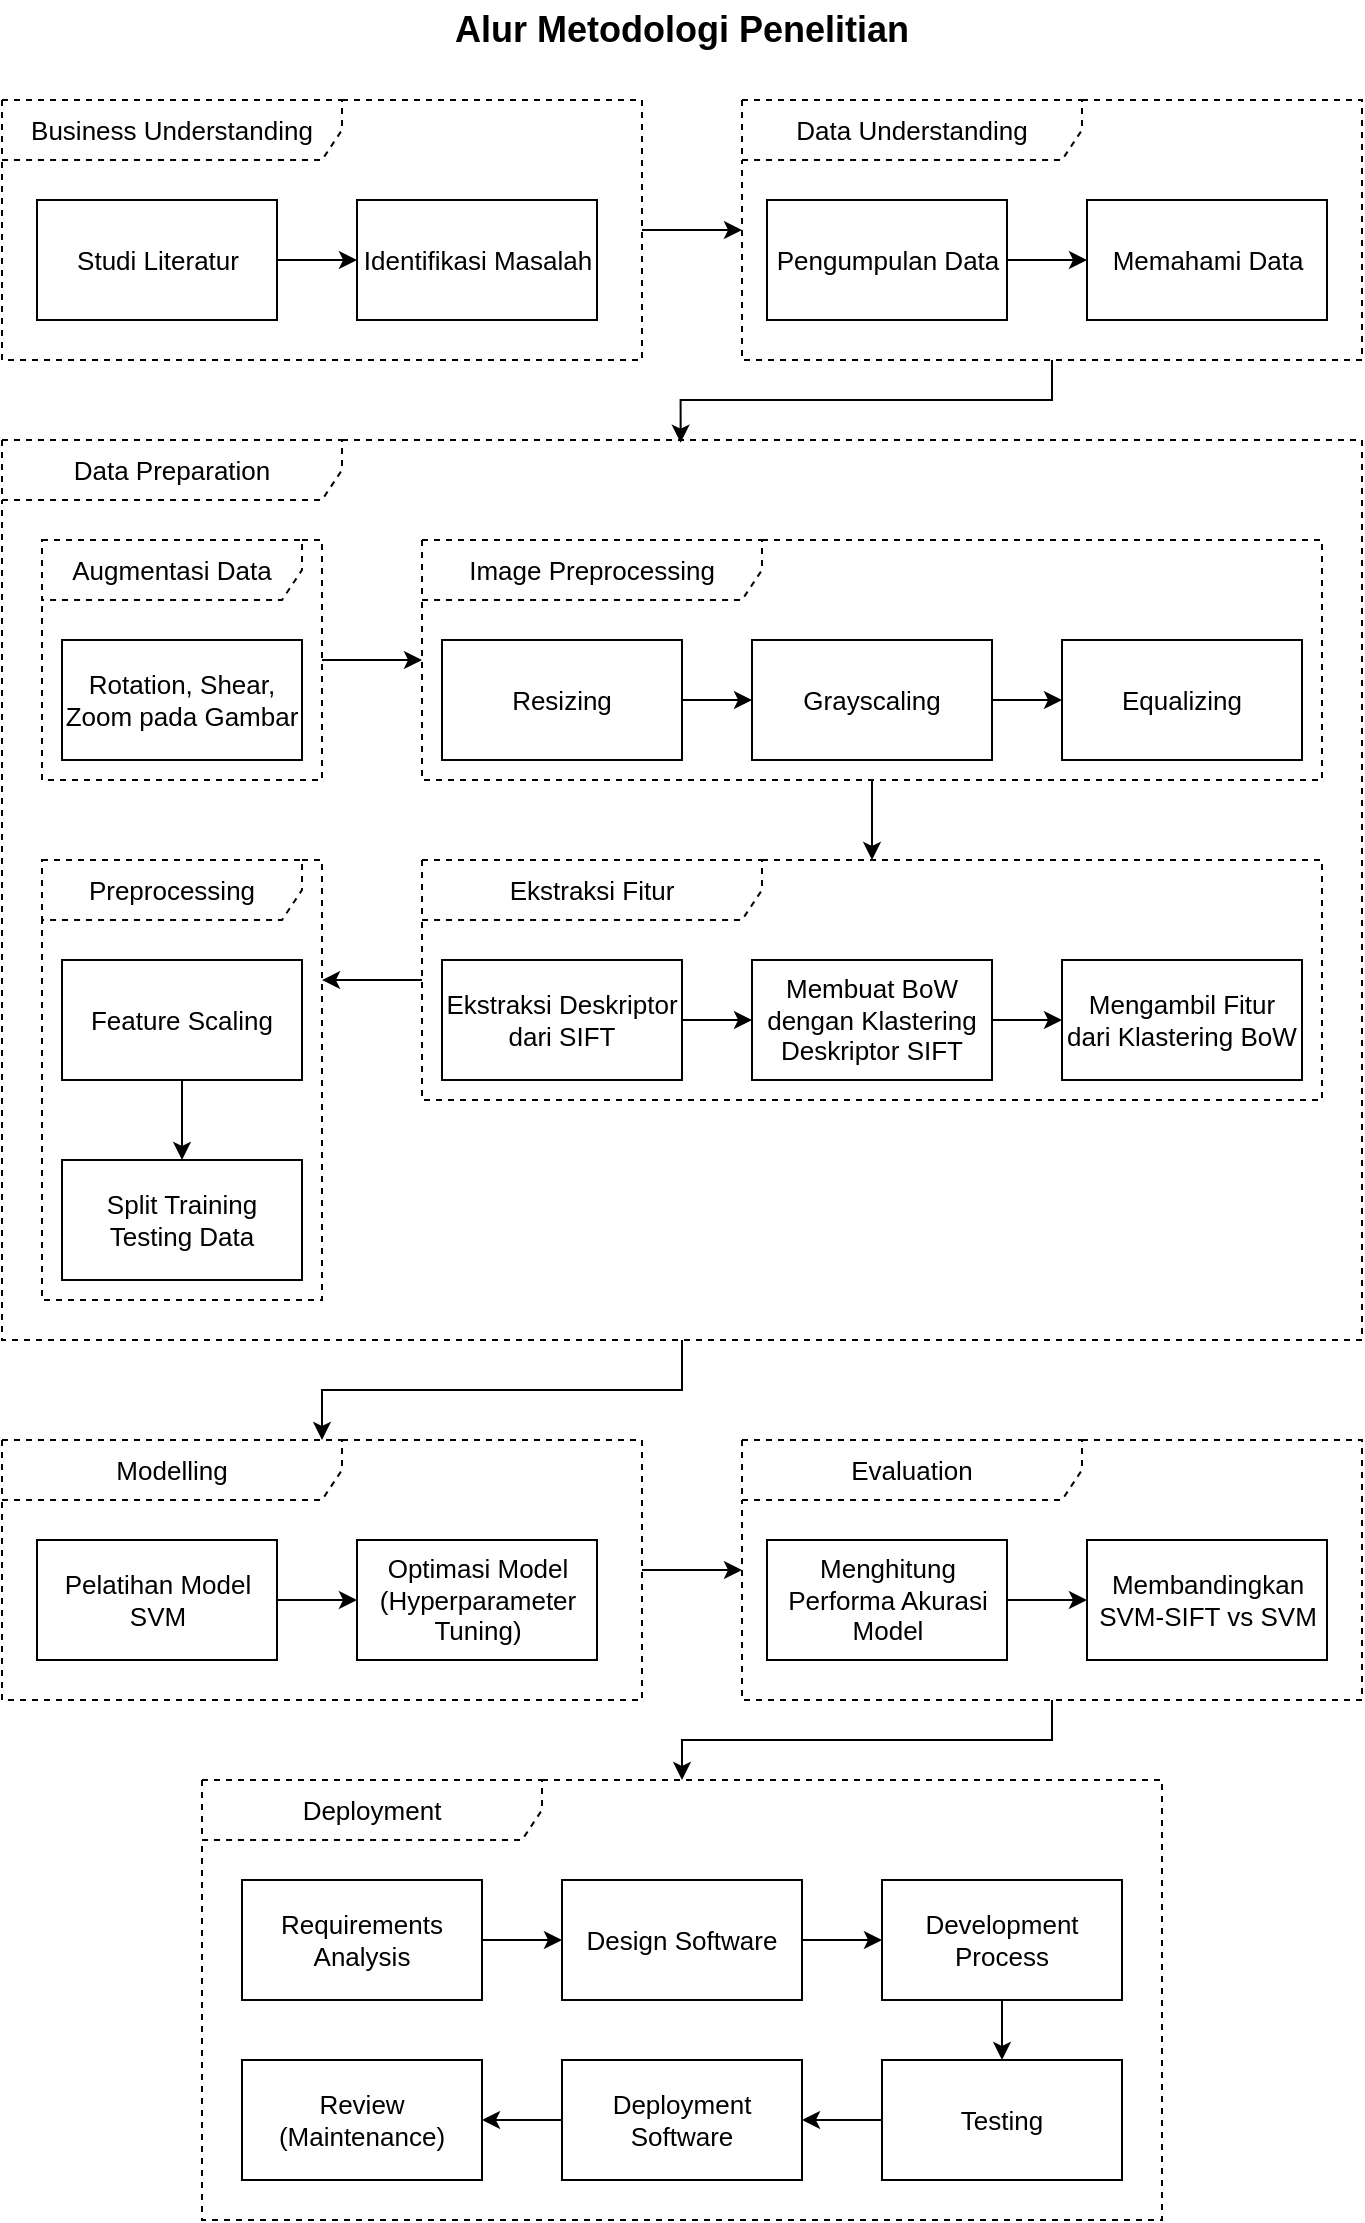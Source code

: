 <mxfile version="20.4.1" type="google" pages="11"><diagram id="Qx46wC7gssm_RjY5AtR3" name="Metodologi"><mxGraphModel grid="1" page="1" gridSize="10" guides="1" tooltips="1" connect="1" arrows="1" fold="1" pageScale="1" pageWidth="850" pageHeight="1100" math="0" shadow="0"><root><mxCell id="0"/><mxCell id="1" parent="0"/><mxCell id="AmpFb13L3cTGnmlJGxk6-4" style="edgeStyle=orthogonalEdgeStyle;rounded=0;orthogonalLoop=1;jettySize=auto;html=1;fontSize=13;strokeWidth=1;" edge="1" parent="1" source="1eueoWPxs0rr0tEsMvHr-3" target="1eueoWPxs0rr0tEsMvHr-5"><mxGeometry relative="1" as="geometry"/></mxCell><mxCell id="AmpFb13L3cTGnmlJGxk6-33" style="edgeStyle=orthogonalEdgeStyle;rounded=0;orthogonalLoop=1;jettySize=auto;html=1;entryX=0.499;entryY=0.003;entryDx=0;entryDy=0;entryPerimeter=0;fontSize=13;strokeWidth=1;" edge="1" parent="1" source="1eueoWPxs0rr0tEsMvHr-5" target="AmpFb13L3cTGnmlJGxk6-9"><mxGeometry relative="1" as="geometry"/></mxCell><mxCell id="1eueoWPxs0rr0tEsMvHr-3" value="Business Understanding" style="shape=umlFrame;whiteSpace=wrap;html=1;dashed=1;strokeWidth=1;fillColor=none;width=170;height=30;fontSize=13;" vertex="1" parent="1"><mxGeometry x="70" y="90" width="320" height="130" as="geometry"/></mxCell><mxCell id="1eueoWPxs0rr0tEsMvHr-1" value="Studi Literatur" style="rounded=0;whiteSpace=wrap;html=1;fontSize=13;strokeWidth=1;" vertex="1" parent="1"><mxGeometry x="87.5" y="140" width="120" height="60" as="geometry"/></mxCell><mxCell id="1eueoWPxs0rr0tEsMvHr-6" value="Identifikasi Masalah" style="rounded=0;whiteSpace=wrap;html=1;fontSize=13;strokeWidth=1;" vertex="1" parent="1"><mxGeometry x="247.5" y="140" width="120" height="60" as="geometry"/></mxCell><mxCell id="1eueoWPxs0rr0tEsMvHr-7" value="" style="edgeStyle=orthogonalEdgeStyle;rounded=0;orthogonalLoop=1;jettySize=auto;html=1;fontSize=13;strokeWidth=1;" edge="1" parent="1" source="1eueoWPxs0rr0tEsMvHr-1" target="1eueoWPxs0rr0tEsMvHr-6"><mxGeometry relative="1" as="geometry"/></mxCell><mxCell id="u1bZZ55cukq5GPLzquwq-6" style="edgeStyle=orthogonalEdgeStyle;rounded=0;orthogonalLoop=1;jettySize=auto;html=1;" edge="1" parent="1" source="AmpFb13L3cTGnmlJGxk6-46" target="u1bZZ55cukq5GPLzquwq-2"><mxGeometry relative="1" as="geometry"/></mxCell><mxCell id="AmpFb13L3cTGnmlJGxk6-46" value="Modelling" style="shape=umlFrame;whiteSpace=wrap;html=1;dashed=1;strokeWidth=1;fillColor=none;width=170;height=30;fontSize=13;" vertex="1" parent="1"><mxGeometry x="70" y="760" width="320" height="130" as="geometry"/></mxCell><mxCell id="AmpFb13L3cTGnmlJGxk6-47" value="Pelatihan Model SVM" style="rounded=0;whiteSpace=wrap;html=1;fontSize=13;strokeWidth=1;" vertex="1" parent="1"><mxGeometry x="87.5" y="810" width="120" height="60" as="geometry"/></mxCell><mxCell id="AmpFb13L3cTGnmlJGxk6-48" value="Optimasi Model (Hyperparameter Tuning)" style="rounded=0;whiteSpace=wrap;html=1;fontSize=13;strokeWidth=1;" vertex="1" parent="1"><mxGeometry x="247.5" y="810" width="120" height="60" as="geometry"/></mxCell><mxCell id="AmpFb13L3cTGnmlJGxk6-49" value="" style="edgeStyle=orthogonalEdgeStyle;rounded=0;orthogonalLoop=1;jettySize=auto;html=1;fontSize=13;strokeWidth=1;" edge="1" parent="1" source="AmpFb13L3cTGnmlJGxk6-47" target="AmpFb13L3cTGnmlJGxk6-48"><mxGeometry relative="1" as="geometry"/></mxCell><mxCell id="1eueoWPxs0rr0tEsMvHr-5" value="Data Understanding" style="shape=umlFrame;whiteSpace=wrap;html=1;dashed=1;strokeWidth=1;fillColor=none;width=170;height=30;fontSize=13;" vertex="1" parent="1"><mxGeometry x="440" y="90" width="310" height="130" as="geometry"/></mxCell><mxCell id="1eueoWPxs0rr0tEsMvHr-4" value="Pengumpulan Data" style="rounded=0;whiteSpace=wrap;html=1;fontSize=13;strokeWidth=1;" vertex="1" parent="1"><mxGeometry x="452.5" y="140" width="120" height="60" as="geometry"/></mxCell><mxCell id="AmpFb13L3cTGnmlJGxk6-1" value="Memahami Data" style="rounded=0;whiteSpace=wrap;html=1;fontSize=13;strokeWidth=1;" vertex="1" parent="1"><mxGeometry x="612.5" y="140" width="120" height="60" as="geometry"/></mxCell><mxCell id="AmpFb13L3cTGnmlJGxk6-2" value="" style="edgeStyle=orthogonalEdgeStyle;rounded=0;orthogonalLoop=1;jettySize=auto;html=1;fontSize=13;strokeWidth=1;" edge="1" parent="1" source="1eueoWPxs0rr0tEsMvHr-4" target="AmpFb13L3cTGnmlJGxk6-1"><mxGeometry relative="1" as="geometry"/></mxCell><mxCell id="u1bZZ55cukq5GPLzquwq-1" style="edgeStyle=orthogonalEdgeStyle;rounded=0;orthogonalLoop=1;jettySize=auto;html=1;" edge="1" parent="1" source="AmpFb13L3cTGnmlJGxk6-9" target="AmpFb13L3cTGnmlJGxk6-46"><mxGeometry relative="1" as="geometry"/></mxCell><mxCell id="AmpFb13L3cTGnmlJGxk6-9" value="Data Preparation" style="shape=umlFrame;whiteSpace=wrap;html=1;dashed=1;strokeWidth=1;fillColor=none;width=170;height=30;fontSize=13;" vertex="1" parent="1"><mxGeometry x="70" y="260" width="680" height="450" as="geometry"/></mxCell><mxCell id="AmpFb13L3cTGnmlJGxk6-24" style="edgeStyle=orthogonalEdgeStyle;rounded=0;orthogonalLoop=1;jettySize=auto;html=1;fontSize=13;strokeWidth=1;" edge="1" parent="1" source="AmpFb13L3cTGnmlJGxk6-13" target="AmpFb13L3cTGnmlJGxk6-18"><mxGeometry relative="1" as="geometry"/></mxCell><mxCell id="AmpFb13L3cTGnmlJGxk6-35" style="edgeStyle=orthogonalEdgeStyle;rounded=0;orthogonalLoop=1;jettySize=auto;html=1;fontSize=13;strokeWidth=1;" edge="1" parent="1" source="AmpFb13L3cTGnmlJGxk6-18" target="AmpFb13L3cTGnmlJGxk6-27"><mxGeometry relative="1" as="geometry"/></mxCell><mxCell id="AmpFb13L3cTGnmlJGxk6-43" style="edgeStyle=orthogonalEdgeStyle;rounded=0;orthogonalLoop=1;jettySize=auto;html=1;entryX=1;entryY=0.273;entryDx=0;entryDy=0;entryPerimeter=0;fontSize=13;strokeWidth=1;" edge="1" parent="1" source="AmpFb13L3cTGnmlJGxk6-27" target="AmpFb13L3cTGnmlJGxk6-38"><mxGeometry relative="1" as="geometry"/></mxCell><mxCell id="AmpFb13L3cTGnmlJGxk6-13" value="Augmentasi Data" style="shape=umlFrame;whiteSpace=wrap;html=1;dashed=1;strokeWidth=1;fillColor=none;width=130;height=30;fontSize=13;" vertex="1" parent="1"><mxGeometry x="90" y="310" width="140" height="120" as="geometry"/></mxCell><mxCell id="AmpFb13L3cTGnmlJGxk6-15" value="Rotation, Shear, Zoom pada Gambar" style="rounded=0;whiteSpace=wrap;html=1;fontSize=13;strokeWidth=1;" vertex="1" parent="1"><mxGeometry x="100" y="360" width="120" height="60" as="geometry"/></mxCell><mxCell id="AmpFb13L3cTGnmlJGxk6-18" value="Image Preprocessing" style="shape=umlFrame;whiteSpace=wrap;html=1;dashed=1;strokeWidth=1;fillColor=none;width=170;height=30;fontSize=13;" vertex="1" parent="1"><mxGeometry x="280" y="310" width="450" height="120" as="geometry"/></mxCell><mxCell id="AmpFb13L3cTGnmlJGxk6-19" value="Resizing" style="rounded=0;whiteSpace=wrap;html=1;fontSize=13;strokeWidth=1;" vertex="1" parent="1"><mxGeometry x="290" y="360" width="120" height="60" as="geometry"/></mxCell><mxCell id="AmpFb13L3cTGnmlJGxk6-20" value="Grayscaling" style="rounded=0;whiteSpace=wrap;html=1;fontSize=13;strokeWidth=1;" vertex="1" parent="1"><mxGeometry x="445" y="360" width="120" height="60" as="geometry"/></mxCell><mxCell id="AmpFb13L3cTGnmlJGxk6-22" value="" style="edgeStyle=orthogonalEdgeStyle;rounded=0;orthogonalLoop=1;jettySize=auto;html=1;fontSize=13;strokeWidth=1;" edge="1" parent="1" source="AmpFb13L3cTGnmlJGxk6-19" target="AmpFb13L3cTGnmlJGxk6-20"><mxGeometry relative="1" as="geometry"/></mxCell><mxCell id="AmpFb13L3cTGnmlJGxk6-21" value="Equalizing" style="rounded=0;whiteSpace=wrap;html=1;fontSize=13;strokeWidth=1;" vertex="1" parent="1"><mxGeometry x="600" y="360" width="120" height="60" as="geometry"/></mxCell><mxCell id="AmpFb13L3cTGnmlJGxk6-23" value="" style="edgeStyle=orthogonalEdgeStyle;rounded=0;orthogonalLoop=1;jettySize=auto;html=1;fontSize=13;strokeWidth=1;" edge="1" parent="1" source="AmpFb13L3cTGnmlJGxk6-20" target="AmpFb13L3cTGnmlJGxk6-21"><mxGeometry relative="1" as="geometry"/></mxCell><mxCell id="AmpFb13L3cTGnmlJGxk6-27" value="Ekstraksi Fitur" style="shape=umlFrame;whiteSpace=wrap;html=1;dashed=1;strokeWidth=1;fillColor=none;width=170;height=30;fontSize=13;" vertex="1" parent="1"><mxGeometry x="280" y="470" width="450" height="120" as="geometry"/></mxCell><mxCell id="AmpFb13L3cTGnmlJGxk6-28" value="Ekstraksi Deskriptor dari SIFT" style="rounded=0;whiteSpace=wrap;html=1;fontSize=13;strokeWidth=1;" vertex="1" parent="1"><mxGeometry x="290" y="520" width="120" height="60" as="geometry"/></mxCell><mxCell id="AmpFb13L3cTGnmlJGxk6-29" value="Membuat BoW dengan Klastering Deskriptor SIFT" style="rounded=0;whiteSpace=wrap;html=1;fontSize=13;strokeWidth=1;" vertex="1" parent="1"><mxGeometry x="445" y="520" width="120" height="60" as="geometry"/></mxCell><mxCell id="AmpFb13L3cTGnmlJGxk6-30" value="" style="edgeStyle=orthogonalEdgeStyle;rounded=0;orthogonalLoop=1;jettySize=auto;html=1;fontSize=13;strokeWidth=1;" edge="1" parent="1" source="AmpFb13L3cTGnmlJGxk6-28" target="AmpFb13L3cTGnmlJGxk6-29"><mxGeometry relative="1" as="geometry"/></mxCell><mxCell id="AmpFb13L3cTGnmlJGxk6-31" value="Mengambil Fitur dari Klastering BoW" style="rounded=0;whiteSpace=wrap;html=1;fontSize=13;strokeWidth=1;" vertex="1" parent="1"><mxGeometry x="600" y="520" width="120" height="60" as="geometry"/></mxCell><mxCell id="AmpFb13L3cTGnmlJGxk6-32" value="" style="edgeStyle=orthogonalEdgeStyle;rounded=0;orthogonalLoop=1;jettySize=auto;html=1;fontSize=13;strokeWidth=1;" edge="1" parent="1" source="AmpFb13L3cTGnmlJGxk6-29" target="AmpFb13L3cTGnmlJGxk6-31"><mxGeometry relative="1" as="geometry"/></mxCell><mxCell id="AmpFb13L3cTGnmlJGxk6-38" value="Preprocessing" style="shape=umlFrame;whiteSpace=wrap;html=1;dashed=1;strokeWidth=1;fillColor=none;width=130;height=30;fontSize=13;" vertex="1" parent="1"><mxGeometry x="90" y="470" width="140" height="220" as="geometry"/></mxCell><mxCell id="AmpFb13L3cTGnmlJGxk6-39" value="Feature Scaling" style="rounded=0;whiteSpace=wrap;html=1;fontSize=13;strokeWidth=1;" vertex="1" parent="1"><mxGeometry x="100" y="520" width="120" height="60" as="geometry"/></mxCell><mxCell id="AmpFb13L3cTGnmlJGxk6-40" value="Split Training Testing Data" style="rounded=0;whiteSpace=wrap;html=1;fontSize=13;strokeWidth=1;" vertex="1" parent="1"><mxGeometry x="100" y="620" width="120" height="60" as="geometry"/></mxCell><mxCell id="AmpFb13L3cTGnmlJGxk6-41" style="edgeStyle=orthogonalEdgeStyle;rounded=0;orthogonalLoop=1;jettySize=auto;html=1;fontSize=13;strokeWidth=1;" edge="1" parent="1" source="AmpFb13L3cTGnmlJGxk6-39" target="AmpFb13L3cTGnmlJGxk6-40"><mxGeometry relative="1" as="geometry"/></mxCell><mxCell id="u1bZZ55cukq5GPLzquwq-19" style="edgeStyle=orthogonalEdgeStyle;rounded=0;orthogonalLoop=1;jettySize=auto;html=1;" edge="1" parent="1" source="u1bZZ55cukq5GPLzquwq-2" target="u1bZZ55cukq5GPLzquwq-7"><mxGeometry relative="1" as="geometry"/></mxCell><mxCell id="u1bZZ55cukq5GPLzquwq-2" value="Evaluation" style="shape=umlFrame;whiteSpace=wrap;html=1;dashed=1;strokeWidth=1;fillColor=none;width=170;height=30;fontSize=13;" vertex="1" parent="1"><mxGeometry x="440" y="760" width="310" height="130" as="geometry"/></mxCell><mxCell id="u1bZZ55cukq5GPLzquwq-3" value="Menghitung Performa Akurasi Model" style="rounded=0;whiteSpace=wrap;html=1;fontSize=13;strokeWidth=1;" vertex="1" parent="1"><mxGeometry x="452.5" y="810" width="120" height="60" as="geometry"/></mxCell><mxCell id="u1bZZ55cukq5GPLzquwq-4" value="Membandingkan SVM-SIFT vs SVM" style="rounded=0;whiteSpace=wrap;html=1;fontSize=13;strokeWidth=1;" vertex="1" parent="1"><mxGeometry x="612.5" y="810" width="120" height="60" as="geometry"/></mxCell><mxCell id="u1bZZ55cukq5GPLzquwq-5" value="" style="edgeStyle=orthogonalEdgeStyle;rounded=0;orthogonalLoop=1;jettySize=auto;html=1;fontSize=13;strokeWidth=1;" edge="1" parent="1" source="u1bZZ55cukq5GPLzquwq-3" target="u1bZZ55cukq5GPLzquwq-4"><mxGeometry relative="1" as="geometry"/></mxCell><mxCell id="u1bZZ55cukq5GPLzquwq-7" value="Deployment" style="shape=umlFrame;whiteSpace=wrap;html=1;dashed=1;strokeWidth=1;fillColor=none;width=170;height=30;fontSize=13;" vertex="1" parent="1"><mxGeometry x="170" y="930" width="480" height="220" as="geometry"/></mxCell><mxCell id="u1bZZ55cukq5GPLzquwq-8" value="Requirements Analysis" style="rounded=0;whiteSpace=wrap;html=1;fontSize=13;strokeWidth=1;" vertex="1" parent="1"><mxGeometry x="190" y="980" width="120" height="60" as="geometry"/></mxCell><mxCell id="u1bZZ55cukq5GPLzquwq-12" style="edgeStyle=orthogonalEdgeStyle;rounded=0;orthogonalLoop=1;jettySize=auto;html=1;entryX=0;entryY=0.5;entryDx=0;entryDy=0;" edge="1" parent="1" source="u1bZZ55cukq5GPLzquwq-9" target="u1bZZ55cukq5GPLzquwq-11"><mxGeometry relative="1" as="geometry"/></mxCell><mxCell id="u1bZZ55cukq5GPLzquwq-9" value="Design Software" style="rounded=0;whiteSpace=wrap;html=1;fontSize=13;strokeWidth=1;" vertex="1" parent="1"><mxGeometry x="350" y="980" width="120" height="60" as="geometry"/></mxCell><mxCell id="u1bZZ55cukq5GPLzquwq-10" value="" style="edgeStyle=orthogonalEdgeStyle;rounded=0;orthogonalLoop=1;jettySize=auto;html=1;fontSize=13;strokeWidth=1;" edge="1" parent="1" source="u1bZZ55cukq5GPLzquwq-8" target="u1bZZ55cukq5GPLzquwq-9"><mxGeometry relative="1" as="geometry"/></mxCell><mxCell id="u1bZZ55cukq5GPLzquwq-16" style="edgeStyle=orthogonalEdgeStyle;rounded=0;orthogonalLoop=1;jettySize=auto;html=1;" edge="1" parent="1" source="u1bZZ55cukq5GPLzquwq-11" target="u1bZZ55cukq5GPLzquwq-15"><mxGeometry relative="1" as="geometry"/></mxCell><mxCell id="u1bZZ55cukq5GPLzquwq-11" value="Development Process" style="rounded=0;whiteSpace=wrap;html=1;fontSize=13;strokeWidth=1;" vertex="1" parent="1"><mxGeometry x="510" y="980" width="120" height="60" as="geometry"/></mxCell><mxCell id="u1bZZ55cukq5GPLzquwq-13" value="Review (Maintenance)" style="rounded=0;whiteSpace=wrap;html=1;fontSize=13;strokeWidth=1;" vertex="1" parent="1"><mxGeometry x="190" y="1070" width="120" height="60" as="geometry"/></mxCell><mxCell id="u1bZZ55cukq5GPLzquwq-18" value="" style="edgeStyle=orthogonalEdgeStyle;rounded=0;orthogonalLoop=1;jettySize=auto;html=1;" edge="1" parent="1" source="u1bZZ55cukq5GPLzquwq-14" target="u1bZZ55cukq5GPLzquwq-13"><mxGeometry relative="1" as="geometry"/></mxCell><mxCell id="u1bZZ55cukq5GPLzquwq-14" value="Deployment Software" style="rounded=0;whiteSpace=wrap;html=1;fontSize=13;strokeWidth=1;" vertex="1" parent="1"><mxGeometry x="350" y="1070" width="120" height="60" as="geometry"/></mxCell><mxCell id="u1bZZ55cukq5GPLzquwq-17" value="" style="edgeStyle=orthogonalEdgeStyle;rounded=0;orthogonalLoop=1;jettySize=auto;html=1;" edge="1" parent="1" source="u1bZZ55cukq5GPLzquwq-15" target="u1bZZ55cukq5GPLzquwq-14"><mxGeometry relative="1" as="geometry"/></mxCell><mxCell id="u1bZZ55cukq5GPLzquwq-15" value="Testing" style="rounded=0;whiteSpace=wrap;html=1;fontSize=13;strokeWidth=1;" vertex="1" parent="1"><mxGeometry x="510" y="1070" width="120" height="60" as="geometry"/></mxCell><mxCell id="u1bZZ55cukq5GPLzquwq-20" value="Alur Metodologi Penelitian" style="text;html=1;strokeColor=none;fillColor=none;align=center;verticalAlign=middle;whiteSpace=wrap;rounded=0;fontSize=18;fontStyle=1" vertex="1" parent="1"><mxGeometry x="183" y="40" width="454" height="30" as="geometry"/></mxCell></root></mxGraphModel></diagram><diagram name="Copy of Metodologi" id="5l0I3td00CDFeQDtL76q"><mxGraphModel grid="1" page="1" gridSize="10" guides="1" tooltips="1" connect="1" arrows="1" fold="1" pageScale="1" pageWidth="850" pageHeight="1100" math="0" shadow="0"><root><mxCell id="YSstyOyUTyrYQq3PQuQU-0"/><mxCell id="YSstyOyUTyrYQq3PQuQU-1" parent="YSstyOyUTyrYQq3PQuQU-0"/><mxCell id="VMrUmWmPsCr4GiFCa9tV-2" value="" style="rounded=0;whiteSpace=wrap;html=1;" vertex="1" parent="YSstyOyUTyrYQq3PQuQU-1"><mxGeometry width="850" height="1210" as="geometry"/></mxCell><mxCell id="YSstyOyUTyrYQq3PQuQU-2" style="edgeStyle=orthogonalEdgeStyle;rounded=0;orthogonalLoop=1;jettySize=auto;html=1;fontSize=13;strokeWidth=1;" parent="YSstyOyUTyrYQq3PQuQU-1" source="YSstyOyUTyrYQq3PQuQU-4" target="YSstyOyUTyrYQq3PQuQU-13" edge="1"><mxGeometry relative="1" as="geometry"/></mxCell><mxCell id="YSstyOyUTyrYQq3PQuQU-4" value="Business Understanding" style="shape=umlFrame;whiteSpace=wrap;html=1;dashed=1;strokeWidth=1;fillColor=none;width=170;height=30;fontSize=13;" parent="YSstyOyUTyrYQq3PQuQU-1" vertex="1"><mxGeometry x="70" y="90" width="320" height="130" as="geometry"/></mxCell><mxCell id="YSstyOyUTyrYQq3PQuQU-5" value="Studi Literatur" style="rounded=0;whiteSpace=wrap;html=1;fontSize=13;strokeWidth=1;" parent="YSstyOyUTyrYQq3PQuQU-1" vertex="1"><mxGeometry x="87.5" y="140" width="120" height="60" as="geometry"/></mxCell><mxCell id="YSstyOyUTyrYQq3PQuQU-6" value="Identifikasi Masalah" style="rounded=0;whiteSpace=wrap;html=1;fontSize=13;strokeWidth=1;" parent="YSstyOyUTyrYQq3PQuQU-1" vertex="1"><mxGeometry x="247.5" y="140" width="120" height="60" as="geometry"/></mxCell><mxCell id="YSstyOyUTyrYQq3PQuQU-7" value="" style="edgeStyle=orthogonalEdgeStyle;rounded=0;orthogonalLoop=1;jettySize=auto;html=1;fontSize=13;strokeWidth=1;" parent="YSstyOyUTyrYQq3PQuQU-1" source="YSstyOyUTyrYQq3PQuQU-5" target="YSstyOyUTyrYQq3PQuQU-6" edge="1"><mxGeometry relative="1" as="geometry"/></mxCell><mxCell id="YSstyOyUTyrYQq3PQuQU-8" style="edgeStyle=orthogonalEdgeStyle;rounded=0;orthogonalLoop=1;jettySize=auto;html=1;" parent="YSstyOyUTyrYQq3PQuQU-1" source="YSstyOyUTyrYQq3PQuQU-9" target="YSstyOyUTyrYQq3PQuQU-41" edge="1"><mxGeometry relative="1" as="geometry"/></mxCell><mxCell id="YSstyOyUTyrYQq3PQuQU-9" value="Modelling" style="shape=umlFrame;whiteSpace=wrap;html=1;dashed=1;strokeWidth=1;fillColor=none;width=170;height=30;fontSize=13;" parent="YSstyOyUTyrYQq3PQuQU-1" vertex="1"><mxGeometry x="70" y="760" width="320" height="130" as="geometry"/></mxCell><mxCell id="YSstyOyUTyrYQq3PQuQU-10" value="Pelatihan Model SVM" style="rounded=0;whiteSpace=wrap;html=1;fontSize=13;strokeWidth=1;" parent="YSstyOyUTyrYQq3PQuQU-1" vertex="1"><mxGeometry x="87.5" y="810" width="120" height="60" as="geometry"/></mxCell><mxCell id="YSstyOyUTyrYQq3PQuQU-11" value="Optimasi Model (Hyperparameter Tuning)" style="rounded=0;whiteSpace=wrap;html=1;fontSize=13;strokeWidth=1;" parent="YSstyOyUTyrYQq3PQuQU-1" vertex="1"><mxGeometry x="247.5" y="810" width="120" height="60" as="geometry"/></mxCell><mxCell id="YSstyOyUTyrYQq3PQuQU-12" value="" style="edgeStyle=orthogonalEdgeStyle;rounded=0;orthogonalLoop=1;jettySize=auto;html=1;fontSize=13;strokeWidth=1;" parent="YSstyOyUTyrYQq3PQuQU-1" source="YSstyOyUTyrYQq3PQuQU-10" target="YSstyOyUTyrYQq3PQuQU-11" edge="1"><mxGeometry relative="1" as="geometry"/></mxCell><mxCell id="YSstyOyUTyrYQq3PQuQU-13" value="Data Understanding" style="shape=umlFrame;whiteSpace=wrap;html=1;dashed=1;strokeWidth=1;fillColor=none;width=170;height=30;fontSize=13;" parent="YSstyOyUTyrYQq3PQuQU-1" vertex="1"><mxGeometry x="440" y="90" width="310" height="130" as="geometry"/></mxCell><mxCell id="YSstyOyUTyrYQq3PQuQU-14" value="Pengumpulan Data" style="rounded=0;whiteSpace=wrap;html=1;fontSize=13;strokeWidth=1;" parent="YSstyOyUTyrYQq3PQuQU-1" vertex="1"><mxGeometry x="452.5" y="140" width="120" height="60" as="geometry"/></mxCell><mxCell id="YSstyOyUTyrYQq3PQuQU-15" value="Memahami Data" style="rounded=0;whiteSpace=wrap;html=1;fontSize=13;strokeWidth=1;" parent="YSstyOyUTyrYQq3PQuQU-1" vertex="1"><mxGeometry x="612.5" y="140" width="120" height="60" as="geometry"/></mxCell><mxCell id="YSstyOyUTyrYQq3PQuQU-16" value="" style="edgeStyle=orthogonalEdgeStyle;rounded=0;orthogonalLoop=1;jettySize=auto;html=1;fontSize=13;strokeWidth=1;" parent="YSstyOyUTyrYQq3PQuQU-1" source="YSstyOyUTyrYQq3PQuQU-14" target="YSstyOyUTyrYQq3PQuQU-15" edge="1"><mxGeometry relative="1" as="geometry"/></mxCell><mxCell id="YSstyOyUTyrYQq3PQuQU-18" value="Data Preparation" style="shape=umlFrame;whiteSpace=wrap;html=1;dashed=1;strokeWidth=1;fillColor=none;width=170;height=30;fontSize=13;" parent="YSstyOyUTyrYQq3PQuQU-1" vertex="1"><mxGeometry x="70" y="260" width="680" height="450" as="geometry"/></mxCell><mxCell id="YSstyOyUTyrYQq3PQuQU-19" style="edgeStyle=orthogonalEdgeStyle;rounded=0;orthogonalLoop=1;jettySize=auto;html=1;fontSize=13;strokeWidth=1;" parent="YSstyOyUTyrYQq3PQuQU-1" source="YSstyOyUTyrYQq3PQuQU-22" target="YSstyOyUTyrYQq3PQuQU-24" edge="1"><mxGeometry relative="1" as="geometry"/></mxCell><mxCell id="YSstyOyUTyrYQq3PQuQU-20" style="edgeStyle=orthogonalEdgeStyle;rounded=0;orthogonalLoop=1;jettySize=auto;html=1;fontSize=13;strokeWidth=1;" parent="YSstyOyUTyrYQq3PQuQU-1" source="YSstyOyUTyrYQq3PQuQU-24" target="YSstyOyUTyrYQq3PQuQU-30" edge="1"><mxGeometry relative="1" as="geometry"/></mxCell><mxCell id="YSstyOyUTyrYQq3PQuQU-21" style="edgeStyle=orthogonalEdgeStyle;rounded=0;orthogonalLoop=1;jettySize=auto;html=1;entryX=1;entryY=0.273;entryDx=0;entryDy=0;entryPerimeter=0;fontSize=13;strokeWidth=1;" parent="YSstyOyUTyrYQq3PQuQU-1" source="YSstyOyUTyrYQq3PQuQU-30" target="YSstyOyUTyrYQq3PQuQU-36" edge="1"><mxGeometry relative="1" as="geometry"/></mxCell><mxCell id="YSstyOyUTyrYQq3PQuQU-22" value="Augmentasi Data" style="shape=umlFrame;whiteSpace=wrap;html=1;dashed=1;strokeWidth=1;fillColor=none;width=130;height=30;fontSize=13;" parent="YSstyOyUTyrYQq3PQuQU-1" vertex="1"><mxGeometry x="90" y="310" width="140" height="120" as="geometry"/></mxCell><mxCell id="YSstyOyUTyrYQq3PQuQU-23" value="Rotation, Shear, Zoom pada Gambar" style="rounded=0;whiteSpace=wrap;html=1;fontSize=13;strokeWidth=1;" parent="YSstyOyUTyrYQq3PQuQU-1" vertex="1"><mxGeometry x="100" y="360" width="120" height="60" as="geometry"/></mxCell><mxCell id="YSstyOyUTyrYQq3PQuQU-24" value="Image Preprocessing" style="shape=umlFrame;whiteSpace=wrap;html=1;dashed=1;strokeWidth=1;fillColor=none;width=170;height=30;fontSize=13;" parent="YSstyOyUTyrYQq3PQuQU-1" vertex="1"><mxGeometry x="280" y="310" width="450" height="120" as="geometry"/></mxCell><mxCell id="YSstyOyUTyrYQq3PQuQU-25" value="Resizing" style="rounded=0;whiteSpace=wrap;html=1;fontSize=13;strokeWidth=1;" parent="YSstyOyUTyrYQq3PQuQU-1" vertex="1"><mxGeometry x="290" y="360" width="120" height="60" as="geometry"/></mxCell><mxCell id="YSstyOyUTyrYQq3PQuQU-26" value="Grayscaling" style="rounded=0;whiteSpace=wrap;html=1;fontSize=13;strokeWidth=1;" parent="YSstyOyUTyrYQq3PQuQU-1" vertex="1"><mxGeometry x="445" y="360" width="120" height="60" as="geometry"/></mxCell><mxCell id="YSstyOyUTyrYQq3PQuQU-27" value="" style="edgeStyle=orthogonalEdgeStyle;rounded=0;orthogonalLoop=1;jettySize=auto;html=1;fontSize=13;strokeWidth=1;" parent="YSstyOyUTyrYQq3PQuQU-1" source="YSstyOyUTyrYQq3PQuQU-25" target="YSstyOyUTyrYQq3PQuQU-26" edge="1"><mxGeometry relative="1" as="geometry"/></mxCell><mxCell id="YSstyOyUTyrYQq3PQuQU-28" value="Equalizing" style="rounded=0;whiteSpace=wrap;html=1;fontSize=13;strokeWidth=1;" parent="YSstyOyUTyrYQq3PQuQU-1" vertex="1"><mxGeometry x="600" y="360" width="120" height="60" as="geometry"/></mxCell><mxCell id="YSstyOyUTyrYQq3PQuQU-29" value="" style="edgeStyle=orthogonalEdgeStyle;rounded=0;orthogonalLoop=1;jettySize=auto;html=1;fontSize=13;strokeWidth=1;" parent="YSstyOyUTyrYQq3PQuQU-1" source="YSstyOyUTyrYQq3PQuQU-26" target="YSstyOyUTyrYQq3PQuQU-28" edge="1"><mxGeometry relative="1" as="geometry"/></mxCell><mxCell id="YSstyOyUTyrYQq3PQuQU-30" value="Ekstraksi Fitur" style="shape=umlFrame;whiteSpace=wrap;html=1;dashed=1;strokeWidth=1;fillColor=none;width=170;height=30;fontSize=13;" parent="YSstyOyUTyrYQq3PQuQU-1" vertex="1"><mxGeometry x="280" y="470" width="450" height="120" as="geometry"/></mxCell><mxCell id="YSstyOyUTyrYQq3PQuQU-31" value="Ekstraksi Deskriptor dari SIFT" style="rounded=0;whiteSpace=wrap;html=1;fontSize=13;strokeWidth=1;" parent="YSstyOyUTyrYQq3PQuQU-1" vertex="1"><mxGeometry x="290" y="520" width="120" height="60" as="geometry"/></mxCell><mxCell id="YSstyOyUTyrYQq3PQuQU-32" value="Membuat BoW dengan Klastering Deskriptor SIFT" style="rounded=0;whiteSpace=wrap;html=1;fontSize=13;strokeWidth=1;" parent="YSstyOyUTyrYQq3PQuQU-1" vertex="1"><mxGeometry x="445" y="520" width="120" height="60" as="geometry"/></mxCell><mxCell id="YSstyOyUTyrYQq3PQuQU-33" value="" style="edgeStyle=orthogonalEdgeStyle;rounded=0;orthogonalLoop=1;jettySize=auto;html=1;fontSize=13;strokeWidth=1;" parent="YSstyOyUTyrYQq3PQuQU-1" source="YSstyOyUTyrYQq3PQuQU-31" target="YSstyOyUTyrYQq3PQuQU-32" edge="1"><mxGeometry relative="1" as="geometry"/></mxCell><mxCell id="YSstyOyUTyrYQq3PQuQU-34" value="Mengambil Fitur dari Klastering BoW" style="rounded=0;whiteSpace=wrap;html=1;fontSize=13;strokeWidth=1;" parent="YSstyOyUTyrYQq3PQuQU-1" vertex="1"><mxGeometry x="600" y="520" width="120" height="60" as="geometry"/></mxCell><mxCell id="YSstyOyUTyrYQq3PQuQU-35" value="" style="edgeStyle=orthogonalEdgeStyle;rounded=0;orthogonalLoop=1;jettySize=auto;html=1;fontSize=13;strokeWidth=1;" parent="YSstyOyUTyrYQq3PQuQU-1" source="YSstyOyUTyrYQq3PQuQU-32" target="YSstyOyUTyrYQq3PQuQU-34" edge="1"><mxGeometry relative="1" as="geometry"/></mxCell><mxCell id="YSstyOyUTyrYQq3PQuQU-36" value="Preprocessing" style="shape=umlFrame;whiteSpace=wrap;html=1;dashed=1;strokeWidth=1;fillColor=none;width=130;height=30;fontSize=13;" parent="YSstyOyUTyrYQq3PQuQU-1" vertex="1"><mxGeometry x="90" y="470" width="140" height="220" as="geometry"/></mxCell><mxCell id="YSstyOyUTyrYQq3PQuQU-37" value="Feature Scaling" style="rounded=0;whiteSpace=wrap;html=1;fontSize=13;strokeWidth=1;" parent="YSstyOyUTyrYQq3PQuQU-1" vertex="1"><mxGeometry x="100" y="520" width="120" height="60" as="geometry"/></mxCell><mxCell id="YSstyOyUTyrYQq3PQuQU-38" value="Split Training Testing Data" style="rounded=0;whiteSpace=wrap;html=1;fontSize=13;strokeWidth=1;" parent="YSstyOyUTyrYQq3PQuQU-1" vertex="1"><mxGeometry x="100" y="620" width="120" height="60" as="geometry"/></mxCell><mxCell id="YSstyOyUTyrYQq3PQuQU-39" style="edgeStyle=orthogonalEdgeStyle;rounded=0;orthogonalLoop=1;jettySize=auto;html=1;fontSize=13;strokeWidth=1;" parent="YSstyOyUTyrYQq3PQuQU-1" source="YSstyOyUTyrYQq3PQuQU-37" target="YSstyOyUTyrYQq3PQuQU-38" edge="1"><mxGeometry relative="1" as="geometry"/></mxCell><mxCell id="YSstyOyUTyrYQq3PQuQU-40" style="edgeStyle=orthogonalEdgeStyle;rounded=0;orthogonalLoop=1;jettySize=auto;html=1;" parent="YSstyOyUTyrYQq3PQuQU-1" source="YSstyOyUTyrYQq3PQuQU-41" target="YSstyOyUTyrYQq3PQuQU-45" edge="1"><mxGeometry relative="1" as="geometry"/></mxCell><mxCell id="YSstyOyUTyrYQq3PQuQU-41" value="Evaluation" style="shape=umlFrame;whiteSpace=wrap;html=1;dashed=1;strokeWidth=1;fillColor=none;width=170;height=30;fontSize=13;" parent="YSstyOyUTyrYQq3PQuQU-1" vertex="1"><mxGeometry x="440" y="760" width="310" height="130" as="geometry"/></mxCell><mxCell id="YSstyOyUTyrYQq3PQuQU-42" value="Menghitung Performa Akurasi Model" style="rounded=0;whiteSpace=wrap;html=1;fontSize=13;strokeWidth=1;" parent="YSstyOyUTyrYQq3PQuQU-1" vertex="1"><mxGeometry x="452.5" y="810" width="120" height="60" as="geometry"/></mxCell><mxCell id="YSstyOyUTyrYQq3PQuQU-43" value="Membandingkan SVM-SIFT vs SVM" style="rounded=0;whiteSpace=wrap;html=1;fontSize=13;strokeWidth=1;" parent="YSstyOyUTyrYQq3PQuQU-1" vertex="1"><mxGeometry x="612.5" y="810" width="120" height="60" as="geometry"/></mxCell><mxCell id="YSstyOyUTyrYQq3PQuQU-44" value="" style="edgeStyle=orthogonalEdgeStyle;rounded=0;orthogonalLoop=1;jettySize=auto;html=1;fontSize=13;strokeWidth=1;" parent="YSstyOyUTyrYQq3PQuQU-1" source="YSstyOyUTyrYQq3PQuQU-42" target="YSstyOyUTyrYQq3PQuQU-43" edge="1"><mxGeometry relative="1" as="geometry"/></mxCell><mxCell id="YSstyOyUTyrYQq3PQuQU-45" value="Deployment" style="shape=umlFrame;whiteSpace=wrap;html=1;dashed=1;strokeWidth=1;fillColor=none;width=170;height=30;fontSize=13;" parent="YSstyOyUTyrYQq3PQuQU-1" vertex="1"><mxGeometry x="170" y="930" width="480" height="220" as="geometry"/></mxCell><mxCell id="YSstyOyUTyrYQq3PQuQU-46" value="Requirements Analysis" style="rounded=0;whiteSpace=wrap;html=1;fontSize=13;strokeWidth=1;" parent="YSstyOyUTyrYQq3PQuQU-1" vertex="1"><mxGeometry x="190" y="980" width="120" height="60" as="geometry"/></mxCell><mxCell id="YSstyOyUTyrYQq3PQuQU-47" style="edgeStyle=orthogonalEdgeStyle;rounded=0;orthogonalLoop=1;jettySize=auto;html=1;entryX=0;entryY=0.5;entryDx=0;entryDy=0;" parent="YSstyOyUTyrYQq3PQuQU-1" source="YSstyOyUTyrYQq3PQuQU-48" target="YSstyOyUTyrYQq3PQuQU-51" edge="1"><mxGeometry relative="1" as="geometry"/></mxCell><mxCell id="YSstyOyUTyrYQq3PQuQU-48" value="Design Software" style="rounded=0;whiteSpace=wrap;html=1;fontSize=13;strokeWidth=1;" parent="YSstyOyUTyrYQq3PQuQU-1" vertex="1"><mxGeometry x="350" y="980" width="120" height="60" as="geometry"/></mxCell><mxCell id="YSstyOyUTyrYQq3PQuQU-49" value="" style="edgeStyle=orthogonalEdgeStyle;rounded=0;orthogonalLoop=1;jettySize=auto;html=1;fontSize=13;strokeWidth=1;" parent="YSstyOyUTyrYQq3PQuQU-1" source="YSstyOyUTyrYQq3PQuQU-46" target="YSstyOyUTyrYQq3PQuQU-48" edge="1"><mxGeometry relative="1" as="geometry"/></mxCell><mxCell id="YSstyOyUTyrYQq3PQuQU-50" style="edgeStyle=orthogonalEdgeStyle;rounded=0;orthogonalLoop=1;jettySize=auto;html=1;" parent="YSstyOyUTyrYQq3PQuQU-1" source="YSstyOyUTyrYQq3PQuQU-51" target="YSstyOyUTyrYQq3PQuQU-56" edge="1"><mxGeometry relative="1" as="geometry"/></mxCell><mxCell id="YSstyOyUTyrYQq3PQuQU-51" value="Development Process" style="rounded=0;whiteSpace=wrap;html=1;fontSize=13;strokeWidth=1;" parent="YSstyOyUTyrYQq3PQuQU-1" vertex="1"><mxGeometry x="510" y="980" width="120" height="60" as="geometry"/></mxCell><mxCell id="YSstyOyUTyrYQq3PQuQU-52" value="Review (Maintenance)" style="rounded=0;whiteSpace=wrap;html=1;fontSize=13;strokeWidth=1;" parent="YSstyOyUTyrYQq3PQuQU-1" vertex="1"><mxGeometry x="190" y="1070" width="120" height="60" as="geometry"/></mxCell><mxCell id="YSstyOyUTyrYQq3PQuQU-53" value="" style="edgeStyle=orthogonalEdgeStyle;rounded=0;orthogonalLoop=1;jettySize=auto;html=1;" parent="YSstyOyUTyrYQq3PQuQU-1" source="YSstyOyUTyrYQq3PQuQU-54" target="YSstyOyUTyrYQq3PQuQU-52" edge="1"><mxGeometry relative="1" as="geometry"/></mxCell><mxCell id="YSstyOyUTyrYQq3PQuQU-54" value="Deployment Software" style="rounded=0;whiteSpace=wrap;html=1;fontSize=13;strokeWidth=1;" parent="YSstyOyUTyrYQq3PQuQU-1" vertex="1"><mxGeometry x="350" y="1070" width="120" height="60" as="geometry"/></mxCell><mxCell id="YSstyOyUTyrYQq3PQuQU-55" value="" style="edgeStyle=orthogonalEdgeStyle;rounded=0;orthogonalLoop=1;jettySize=auto;html=1;" parent="YSstyOyUTyrYQq3PQuQU-1" source="YSstyOyUTyrYQq3PQuQU-56" target="YSstyOyUTyrYQq3PQuQU-54" edge="1"><mxGeometry relative="1" as="geometry"/></mxCell><mxCell id="YSstyOyUTyrYQq3PQuQU-56" value="Testing" style="rounded=0;whiteSpace=wrap;html=1;fontSize=13;strokeWidth=1;" parent="YSstyOyUTyrYQq3PQuQU-1" vertex="1"><mxGeometry x="510" y="1070" width="120" height="60" as="geometry"/></mxCell><mxCell id="YSstyOyUTyrYQq3PQuQU-57" value="Alur Metodologi Penelitian" style="text;html=1;strokeColor=none;fillColor=none;align=center;verticalAlign=middle;whiteSpace=wrap;rounded=0;fontSize=18;fontStyle=1" parent="YSstyOyUTyrYQq3PQuQU-1" vertex="1"><mxGeometry x="183" y="40" width="454" height="30" as="geometry"/></mxCell></root></mxGraphModel></diagram><diagram id="14zdEbj1hXBCDK-yhseg" name="Metodologi v2"><mxGraphModel grid="1" page="1" gridSize="10" guides="1" tooltips="1" connect="1" arrows="1" fold="1" pageScale="1" pageWidth="850" pageHeight="1100" math="0" shadow="0"><root><mxCell id="0"/><mxCell id="1" parent="0"/><mxCell id="VK8fHBBmpyXAV6cf3TPb-132" value="" style="rounded=0;whiteSpace=wrap;html=1;fontSize=15;strokeWidth=1;fillColor=none;" vertex="1" parent="1"><mxGeometry x="110" y="720" width="620" height="720" as="geometry"/></mxCell><mxCell id="VK8fHBBmpyXAV6cf3TPb-104" style="edgeStyle=orthogonalEdgeStyle;rounded=0;orthogonalLoop=1;jettySize=auto;html=1;fontSize=15;strokeWidth=1;" edge="1" parent="1" source="VK8fHBBmpyXAV6cf3TPb-4" target="VK8fHBBmpyXAV6cf3TPb-12"><mxGeometry relative="1" as="geometry"/></mxCell><mxCell id="VK8fHBBmpyXAV6cf3TPb-4" value="Studi Literatur &amp;amp; Identifikasi Masalah" style="rounded=0;whiteSpace=wrap;html=1;fontSize=13;strokeWidth=1;" vertex="1" parent="1"><mxGeometry x="130" y="780" width="280" height="40" as="geometry"/></mxCell><mxCell id="VK8fHBBmpyXAV6cf3TPb-106" style="edgeStyle=orthogonalEdgeStyle;rounded=0;orthogonalLoop=1;jettySize=auto;html=1;fontSize=15;strokeWidth=1;" edge="1" parent="1" source="VK8fHBBmpyXAV6cf3TPb-12" target="VK8fHBBmpyXAV6cf3TPb-20"><mxGeometry relative="1" as="geometry"/></mxCell><mxCell id="VK8fHBBmpyXAV6cf3TPb-12" value="Mengumpulkan &amp;amp; Memahami Data" style="rounded=0;whiteSpace=wrap;html=1;fontSize=13;strokeWidth=1;" vertex="1" parent="1"><mxGeometry x="130" y="840" width="280" height="40" as="geometry"/></mxCell><mxCell id="VK8fHBBmpyXAV6cf3TPb-108" style="edgeStyle=orthogonalEdgeStyle;rounded=0;orthogonalLoop=1;jettySize=auto;html=1;fontSize=15;strokeWidth=1;" edge="1" parent="1" source="VK8fHBBmpyXAV6cf3TPb-20" target="VK8fHBBmpyXAV6cf3TPb-22"><mxGeometry relative="1" as="geometry"/></mxCell><mxCell id="VK8fHBBmpyXAV6cf3TPb-20" value="Rotation, Shear, Zoom pada Gambar" style="rounded=0;whiteSpace=wrap;html=1;fontSize=13;strokeWidth=1;" vertex="1" parent="1"><mxGeometry x="130" y="900" width="280" height="40" as="geometry"/></mxCell><mxCell id="VK8fHBBmpyXAV6cf3TPb-110" style="edgeStyle=orthogonalEdgeStyle;rounded=0;orthogonalLoop=1;jettySize=auto;html=1;entryX=0.75;entryY=0;entryDx=0;entryDy=0;fontSize=15;strokeWidth=1;" edge="1" parent="1" source="VK8fHBBmpyXAV6cf3TPb-22" target="VK8fHBBmpyXAV6cf3TPb-34"><mxGeometry relative="1" as="geometry"><Array as="points"><mxPoint x="340" y="1050"/><mxPoint x="340" y="1050"/></Array></mxGeometry></mxCell><mxCell id="VK8fHBBmpyXAV6cf3TPb-130" style="edgeStyle=orthogonalEdgeStyle;rounded=0;orthogonalLoop=1;jettySize=auto;html=1;entryX=0.5;entryY=0;entryDx=0;entryDy=0;fontSize=15;strokeWidth=1;" edge="1" parent="1" source="VK8fHBBmpyXAV6cf3TPb-22" target="VK8fHBBmpyXAV6cf3TPb-28"><mxGeometry relative="1" as="geometry"><Array as="points"><mxPoint x="215" y="1010"/><mxPoint x="215" y="1010"/></Array></mxGeometry></mxCell><mxCell id="VK8fHBBmpyXAV6cf3TPb-22" value="Resizing, Grayscaling, Equalizing" style="rounded=0;whiteSpace=wrap;html=1;fontSize=13;strokeWidth=1;" vertex="1" parent="1"><mxGeometry x="130" y="960" width="280" height="40" as="geometry"/></mxCell><mxCell id="VK8fHBBmpyXAV6cf3TPb-111" style="edgeStyle=orthogonalEdgeStyle;rounded=0;orthogonalLoop=1;jettySize=auto;html=1;fontSize=15;strokeWidth=1;" edge="1" parent="1" source="VK8fHBBmpyXAV6cf3TPb-28" target="VK8fHBBmpyXAV6cf3TPb-29"><mxGeometry relative="1" as="geometry"/></mxCell><mxCell id="VK8fHBBmpyXAV6cf3TPb-28" value="Ekstraksi Deskriptor dari SIFT" style="rounded=0;whiteSpace=wrap;html=1;fontSize=13;strokeWidth=1;" vertex="1" parent="1"><mxGeometry x="130" y="1020" width="170" height="40" as="geometry"/></mxCell><mxCell id="VK8fHBBmpyXAV6cf3TPb-112" style="edgeStyle=orthogonalEdgeStyle;rounded=0;orthogonalLoop=1;jettySize=auto;html=1;fontSize=15;strokeWidth=1;" edge="1" parent="1" source="VK8fHBBmpyXAV6cf3TPb-29" target="VK8fHBBmpyXAV6cf3TPb-31"><mxGeometry relative="1" as="geometry"/></mxCell><mxCell id="VK8fHBBmpyXAV6cf3TPb-29" value="Membuat BoW dengan Klastering Deskriptor SIFT" style="rounded=0;whiteSpace=wrap;html=1;fontSize=13;strokeWidth=1;" vertex="1" parent="1"><mxGeometry x="130" y="1080" width="170" height="40" as="geometry"/></mxCell><mxCell id="VK8fHBBmpyXAV6cf3TPb-131" style="edgeStyle=orthogonalEdgeStyle;rounded=0;orthogonalLoop=1;jettySize=auto;html=1;entryX=0.302;entryY=-0.001;entryDx=0;entryDy=0;entryPerimeter=0;fontSize=15;strokeWidth=1;" edge="1" parent="1" source="VK8fHBBmpyXAV6cf3TPb-31" target="VK8fHBBmpyXAV6cf3TPb-34"><mxGeometry relative="1" as="geometry"/></mxCell><mxCell id="VK8fHBBmpyXAV6cf3TPb-31" value="Mengambil Fitur dari Klastering BoW" style="rounded=0;whiteSpace=wrap;html=1;fontSize=13;strokeWidth=1;" vertex="1" parent="1"><mxGeometry x="130" y="1140" width="170" height="40" as="geometry"/></mxCell><mxCell id="VK8fHBBmpyXAV6cf3TPb-115" style="edgeStyle=orthogonalEdgeStyle;rounded=0;orthogonalLoop=1;jettySize=auto;html=1;fontSize=15;strokeWidth=1;" edge="1" parent="1" source="VK8fHBBmpyXAV6cf3TPb-34" target="VK8fHBBmpyXAV6cf3TPb-39"><mxGeometry relative="1" as="geometry"/></mxCell><mxCell id="VK8fHBBmpyXAV6cf3TPb-34" value="Normalisasi &amp;amp; Train-Test Split" style="rounded=0;whiteSpace=wrap;html=1;fontSize=13;strokeWidth=1;" vertex="1" parent="1"><mxGeometry x="130" y="1200" width="280" height="40" as="geometry"/></mxCell><mxCell id="VK8fHBBmpyXAV6cf3TPb-116" style="edgeStyle=orthogonalEdgeStyle;rounded=0;orthogonalLoop=1;jettySize=auto;html=1;fontSize=15;strokeWidth=1;" edge="1" parent="1" source="VK8fHBBmpyXAV6cf3TPb-39" target="VK8fHBBmpyXAV6cf3TPb-40"><mxGeometry relative="1" as="geometry"/></mxCell><mxCell id="VK8fHBBmpyXAV6cf3TPb-39" value="SVM &amp;amp; GridSearchCV" style="rounded=0;whiteSpace=wrap;html=1;fontSize=13;strokeWidth=1;" vertex="1" parent="1"><mxGeometry x="130" y="1260" width="280" height="40" as="geometry"/></mxCell><mxCell id="VK8fHBBmpyXAV6cf3TPb-117" style="edgeStyle=orthogonalEdgeStyle;rounded=0;orthogonalLoop=1;jettySize=auto;html=1;fontSize=15;strokeWidth=1;" edge="1" parent="1" source="VK8fHBBmpyXAV6cf3TPb-40" target="VK8fHBBmpyXAV6cf3TPb-41"><mxGeometry relative="1" as="geometry"/></mxCell><mxCell id="VK8fHBBmpyXAV6cf3TPb-40" value="Confussion Matrix &amp;amp; Accuracy Score" style="rounded=0;whiteSpace=wrap;html=1;fontSize=13;strokeWidth=1;" vertex="1" parent="1"><mxGeometry x="130" y="1320" width="280" height="40" as="geometry"/></mxCell><mxCell id="VK8fHBBmpyXAV6cf3TPb-41" value="Deployment" style="rounded=0;whiteSpace=wrap;html=1;fontSize=13;strokeWidth=1;" vertex="1" parent="1"><mxGeometry x="130" y="1380" width="280" height="40" as="geometry"/></mxCell><mxCell id="VK8fHBBmpyXAV6cf3TPb-78" value="Business Understanding" style="text;html=1;strokeColor=none;fillColor=none;align=left;verticalAlign=middle;whiteSpace=wrap;rounded=0;fontSize=13;" vertex="1" parent="1"><mxGeometry x="480" y="785" width="160" height="30" as="geometry"/></mxCell><mxCell id="VK8fHBBmpyXAV6cf3TPb-80" value="Data Understanding" style="text;html=1;strokeColor=none;fillColor=none;align=left;verticalAlign=middle;whiteSpace=wrap;rounded=0;fontSize=13;" vertex="1" parent="1"><mxGeometry x="480" y="845" width="130" height="30" as="geometry"/></mxCell><mxCell id="VK8fHBBmpyXAV6cf3TPb-81" value="" style="strokeWidth=1;html=1;shape=mxgraph.flowchart.annotation_2;align=left;labelPosition=right;pointerEvents=1;fontSize=13;rotation=-180;" vertex="1" parent="1"><mxGeometry x="580" y="920" width="50" height="300" as="geometry"/></mxCell><mxCell id="VK8fHBBmpyXAV6cf3TPb-82" value="Data Preparation" style="text;html=1;strokeColor=none;fillColor=none;align=left;verticalAlign=middle;whiteSpace=wrap;rounded=0;fontSize=13;" vertex="1" parent="1"><mxGeometry x="640" y="1055" width="70" height="30" as="geometry"/></mxCell><mxCell id="VK8fHBBmpyXAV6cf3TPb-84" value="Modelling" style="text;html=1;strokeColor=none;fillColor=none;align=left;verticalAlign=middle;whiteSpace=wrap;rounded=0;fontSize=13;" vertex="1" parent="1"><mxGeometry x="480" y="1265" width="80" height="30" as="geometry"/></mxCell><mxCell id="VK8fHBBmpyXAV6cf3TPb-87" value="Evaluation" style="text;html=1;strokeColor=none;fillColor=none;align=left;verticalAlign=middle;whiteSpace=wrap;rounded=0;fontSize=13;" vertex="1" parent="1"><mxGeometry x="480" y="1325" width="90" height="30" as="geometry"/></mxCell><mxCell id="VK8fHBBmpyXAV6cf3TPb-89" value="Deployment" style="text;html=1;strokeColor=none;fillColor=none;align=left;verticalAlign=middle;whiteSpace=wrap;rounded=0;fontSize=13;" vertex="1" parent="1"><mxGeometry x="480" y="1385" width="90" height="30" as="geometry"/></mxCell><mxCell id="VK8fHBBmpyXAV6cf3TPb-91" value="Augmentasi" style="text;html=1;strokeColor=none;fillColor=none;align=left;verticalAlign=middle;whiteSpace=wrap;rounded=0;fontSize=13;" vertex="1" parent="1"><mxGeometry x="480" y="905" width="130" height="30" as="geometry"/></mxCell><mxCell id="VK8fHBBmpyXAV6cf3TPb-93" value="Image Preprocessing" style="text;html=1;strokeColor=none;fillColor=none;align=left;verticalAlign=middle;whiteSpace=wrap;rounded=0;fontSize=13;" vertex="1" parent="1"><mxGeometry x="480" y="965" width="100" height="30" as="geometry"/></mxCell><mxCell id="VK8fHBBmpyXAV6cf3TPb-95" value="Feature Preprocessing" style="text;html=1;strokeColor=none;fillColor=none;align=left;verticalAlign=middle;whiteSpace=wrap;rounded=0;fontSize=13;" vertex="1" parent="1"><mxGeometry x="480" y="1205" width="100" height="30" as="geometry"/></mxCell><mxCell id="VK8fHBBmpyXAV6cf3TPb-97" value="Ekstraksi Fitur" style="text;html=1;strokeColor=none;fillColor=none;align=left;verticalAlign=middle;whiteSpace=wrap;rounded=0;fontSize=13;" vertex="1" parent="1"><mxGeometry x="480" y="1085" width="100" height="30" as="geometry"/></mxCell><mxCell id="VK8fHBBmpyXAV6cf3TPb-100" value="Alur Metodologi Penelitian" style="text;html=1;strokeColor=none;fillColor=none;align=center;verticalAlign=middle;whiteSpace=wrap;rounded=0;fontSize=15;fontStyle=1" vertex="1" parent="1"><mxGeometry x="295" y="730" width="250" height="30" as="geometry"/></mxCell><mxCell id="VK8fHBBmpyXAV6cf3TPb-102" value="" style="endArrow=none;html=1;rounded=0;fontSize=13;strokeWidth=1;entryX=1;entryY=0.5;entryDx=0;entryDy=0;" edge="1" parent="1"><mxGeometry width="50" height="50" relative="1" as="geometry"><mxPoint x="470" y="859.93" as="sourcePoint"/><mxPoint x="430" y="859.75" as="targetPoint"/></mxGeometry></mxCell><mxCell id="VK8fHBBmpyXAV6cf3TPb-118" value="" style="endArrow=none;html=1;rounded=0;fontSize=13;strokeWidth=1;entryX=1;entryY=0.5;entryDx=0;entryDy=0;" edge="1" parent="1"><mxGeometry width="50" height="50" relative="1" as="geometry"><mxPoint x="470" y="799.93" as="sourcePoint"/><mxPoint x="430" y="799.75" as="targetPoint"/></mxGeometry></mxCell><mxCell id="VK8fHBBmpyXAV6cf3TPb-119" value="" style="endArrow=none;html=1;rounded=0;fontSize=13;strokeWidth=1;entryX=1;entryY=0.5;entryDx=0;entryDy=0;" edge="1" parent="1"><mxGeometry width="50" height="50" relative="1" as="geometry"><mxPoint x="470" y="919.93" as="sourcePoint"/><mxPoint x="430" y="919.75" as="targetPoint"/></mxGeometry></mxCell><mxCell id="VK8fHBBmpyXAV6cf3TPb-120" value="" style="endArrow=none;html=1;rounded=0;fontSize=13;strokeWidth=1;entryX=1;entryY=0.5;entryDx=0;entryDy=0;" edge="1" parent="1"><mxGeometry width="50" height="50" relative="1" as="geometry"><mxPoint x="470" y="979.93" as="sourcePoint"/><mxPoint x="430" y="979.75" as="targetPoint"/></mxGeometry></mxCell><mxCell id="VK8fHBBmpyXAV6cf3TPb-121" value="" style="endArrow=none;html=1;rounded=0;fontSize=13;strokeWidth=1;entryX=1;entryY=0.5;entryDx=0;entryDy=0;" edge="1" parent="1"><mxGeometry width="50" height="50" relative="1" as="geometry"><mxPoint x="470" y="1219.93" as="sourcePoint"/><mxPoint x="430" y="1219.75" as="targetPoint"/></mxGeometry></mxCell><mxCell id="VK8fHBBmpyXAV6cf3TPb-123" value="" style="endArrow=none;html=1;rounded=0;fontSize=13;strokeWidth=1;entryX=1;entryY=0.5;entryDx=0;entryDy=0;" edge="1" parent="1"><mxGeometry width="50" height="50" relative="1" as="geometry"><mxPoint x="470" y="1279.93" as="sourcePoint"/><mxPoint x="430" y="1279.75" as="targetPoint"/></mxGeometry></mxCell><mxCell id="VK8fHBBmpyXAV6cf3TPb-124" value="" style="endArrow=none;html=1;rounded=0;fontSize=13;strokeWidth=1;entryX=1;entryY=0.5;entryDx=0;entryDy=0;" edge="1" parent="1"><mxGeometry width="50" height="50" relative="1" as="geometry"><mxPoint x="470" y="1339.93" as="sourcePoint"/><mxPoint x="430" y="1339.75" as="targetPoint"/></mxGeometry></mxCell><mxCell id="VK8fHBBmpyXAV6cf3TPb-125" value="" style="endArrow=none;html=1;rounded=0;fontSize=13;strokeWidth=1;entryX=1;entryY=0.5;entryDx=0;entryDy=0;" edge="1" parent="1"><mxGeometry width="50" height="50" relative="1" as="geometry"><mxPoint x="470" y="1399.93" as="sourcePoint"/><mxPoint x="430" y="1399.75" as="targetPoint"/></mxGeometry></mxCell><mxCell id="VK8fHBBmpyXAV6cf3TPb-126" value="" style="strokeWidth=1;html=1;shape=mxgraph.flowchart.annotation_2;align=left;labelPosition=right;pointerEvents=1;fontSize=13;rotation=-180;" vertex="1" parent="1"><mxGeometry x="430" y="1040" width="40" height="120" as="geometry"/></mxCell><mxCell id="VK8fHBBmpyXAV6cf3TPb-127" value="" style="endArrow=none;html=1;rounded=0;fontSize=13;strokeWidth=1;" edge="1" parent="1"><mxGeometry width="50" height="50" relative="1" as="geometry"><mxPoint x="605" y="979.93" as="sourcePoint"/><mxPoint x="580" y="980" as="targetPoint"/></mxGeometry></mxCell><mxCell id="VK8fHBBmpyXAV6cf3TPb-128" value="" style="endArrow=none;html=1;rounded=0;fontSize=13;strokeWidth=1;" edge="1" parent="1"><mxGeometry width="50" height="50" relative="1" as="geometry"><mxPoint x="605" y="1100" as="sourcePoint"/><mxPoint x="580" y="1100.07" as="targetPoint"/></mxGeometry></mxCell></root></mxGraphModel></diagram><diagram id="FwUTv7_mc3VkN_TDeIaE" name="DFD level 0"><mxGraphModel grid="1" page="1" gridSize="10" guides="1" tooltips="1" connect="1" arrows="1" fold="1" pageScale="1" pageWidth="850" pageHeight="1100" math="0" shadow="0"><root><mxCell id="0"/><mxCell id="1" parent="0"/><mxCell id="XK5ssk4HmQG3H2_RyxwE-6" style="edgeStyle=orthogonalEdgeStyle;rounded=0;orthogonalLoop=1;jettySize=auto;html=1;exitX=0.5;exitY=1;exitDx=0;exitDy=0;entryX=0.5;entryY=1;entryDx=0;entryDy=0;fontSize=11;" edge="1" parent="1" source="XK5ssk4HmQG3H2_RyxwE-1" target="XK5ssk4HmQG3H2_RyxwE-3"><mxGeometry relative="1" as="geometry"/></mxCell><mxCell id="XK5ssk4HmQG3H2_RyxwE-8" value="Hasil Klasifikasi" style="edgeLabel;html=1;align=center;verticalAlign=middle;resizable=0;points=[];fontSize=11;" connectable="0" vertex="1" parent="XK5ssk4HmQG3H2_RyxwE-6"><mxGeometry x="0.032" y="-1" relative="1" as="geometry"><mxPoint as="offset"/></mxGeometry></mxCell><mxCell id="XK5ssk4HmQG3H2_RyxwE-1" value="&lt;font style=&quot;font-size: 11px;&quot;&gt;Sistem Klasifikasi Gambar Karakter Hanacaraka Aksara Jawa&lt;/font&gt;" style="ellipse;whiteSpace=wrap;html=1;aspect=fixed;fontSize=11;" vertex="1" parent="1"><mxGeometry x="460" y="240" width="110" height="110" as="geometry"/></mxCell><mxCell id="XK5ssk4HmQG3H2_RyxwE-5" style="edgeStyle=orthogonalEdgeStyle;rounded=0;orthogonalLoop=1;jettySize=auto;html=1;entryX=0.5;entryY=0;entryDx=0;entryDy=0;fontSize=11;exitX=0.5;exitY=0;exitDx=0;exitDy=0;" edge="1" parent="1" source="XK5ssk4HmQG3H2_RyxwE-3" target="XK5ssk4HmQG3H2_RyxwE-1"><mxGeometry relative="1" as="geometry"><Array as="points"><mxPoint x="350" y="220"/><mxPoint x="515" y="220"/></Array></mxGeometry></mxCell><mxCell id="XK5ssk4HmQG3H2_RyxwE-7" value="Data Gambar" style="edgeLabel;html=1;align=center;verticalAlign=middle;resizable=0;points=[];fontSize=11;" connectable="0" vertex="1" parent="XK5ssk4HmQG3H2_RyxwE-5"><mxGeometry x="-0.061" y="1" relative="1" as="geometry"><mxPoint as="offset"/></mxGeometry></mxCell><mxCell id="XK5ssk4HmQG3H2_RyxwE-3" value="Pengguna" style="rounded=0;whiteSpace=wrap;html=1;fontSize=11;" vertex="1" parent="1"><mxGeometry x="290" y="265" width="120" height="60" as="geometry"/></mxCell><mxCell id="XK5ssk4HmQG3H2_RyxwE-9" value="DFD Level 0" style="text;html=1;strokeColor=none;fillColor=none;align=center;verticalAlign=middle;whiteSpace=wrap;rounded=0;fontSize=14;fontStyle=1" vertex="1" parent="1"><mxGeometry x="380" y="160" width="100" height="30" as="geometry"/></mxCell></root></mxGraphModel></diagram><diagram name="DFD Level 1" id="cgyb1dfsiipWJyC1UKJX"><mxGraphModel grid="1" page="1" gridSize="10" guides="1" tooltips="1" connect="1" arrows="1" fold="1" pageScale="1" pageWidth="850" pageHeight="1100" math="0" shadow="0"><root><mxCell id="zo02X9cDw5qTbOIk5eoP-0"/><mxCell id="zo02X9cDw5qTbOIk5eoP-1" parent="zo02X9cDw5qTbOIk5eoP-0"/><mxCell id="zo02X9cDw5qTbOIk5eoP-2" style="edgeStyle=orthogonalEdgeStyle;rounded=0;orthogonalLoop=1;jettySize=auto;html=1;exitX=0.5;exitY=1;exitDx=0;exitDy=0;entryX=0.5;entryY=1;entryDx=0;entryDy=0;fontSize=11;" parent="zo02X9cDw5qTbOIk5eoP-1" source="doqwxy5wwoayPbHAXhwP-0" target="zo02X9cDw5qTbOIk5eoP-7" edge="1"><mxGeometry relative="1" as="geometry"/></mxCell><mxCell id="zo02X9cDw5qTbOIk5eoP-3" value="Hasil Klasifikasi" style="edgeLabel;html=1;align=center;verticalAlign=middle;resizable=0;points=[];fontSize=11;" parent="zo02X9cDw5qTbOIk5eoP-2" vertex="1" connectable="0"><mxGeometry x="0.032" y="-1" relative="1" as="geometry"><mxPoint as="offset"/></mxGeometry></mxCell><mxCell id="doqwxy5wwoayPbHAXhwP-1" style="edgeStyle=orthogonalEdgeStyle;rounded=0;orthogonalLoop=1;jettySize=auto;html=1;entryX=0;entryY=0.5;entryDx=0;entryDy=0;fontSize=14;" edge="1" parent="zo02X9cDw5qTbOIk5eoP-1" source="zo02X9cDw5qTbOIk5eoP-4" target="doqwxy5wwoayPbHAXhwP-0"><mxGeometry relative="1" as="geometry"/></mxCell><mxCell id="doqwxy5wwoayPbHAXhwP-2" value="Fitur Gambar" style="edgeLabel;html=1;align=center;verticalAlign=middle;resizable=0;points=[];fontSize=11;" connectable="0" vertex="1" parent="doqwxy5wwoayPbHAXhwP-1"><mxGeometry x="-0.259" y="2" relative="1" as="geometry"><mxPoint x="9" as="offset"/></mxGeometry></mxCell><mxCell id="zo02X9cDw5qTbOIk5eoP-4" value="&lt;font style=&quot;font-size: 11px;&quot;&gt;1&lt;br&gt;Proses Preprocessing Data Gambar&lt;/font&gt;" style="ellipse;whiteSpace=wrap;html=1;aspect=fixed;fontSize=11;" parent="zo02X9cDw5qTbOIk5eoP-1" vertex="1"><mxGeometry x="440" y="240" width="110" height="110" as="geometry"/></mxCell><mxCell id="zo02X9cDw5qTbOIk5eoP-5" style="edgeStyle=orthogonalEdgeStyle;rounded=0;orthogonalLoop=1;jettySize=auto;html=1;entryX=0.5;entryY=0;entryDx=0;entryDy=0;fontSize=11;exitX=0.5;exitY=0;exitDx=0;exitDy=0;" parent="zo02X9cDw5qTbOIk5eoP-1" source="zo02X9cDw5qTbOIk5eoP-7" target="zo02X9cDw5qTbOIk5eoP-4" edge="1"><mxGeometry relative="1" as="geometry"><Array as="points"><mxPoint x="350" y="220"/><mxPoint x="495" y="220"/></Array></mxGeometry></mxCell><mxCell id="zo02X9cDw5qTbOIk5eoP-6" value="Data Gambar" style="edgeLabel;html=1;align=center;verticalAlign=middle;resizable=0;points=[];fontSize=11;" parent="zo02X9cDw5qTbOIk5eoP-5" vertex="1" connectable="0"><mxGeometry x="-0.061" y="1" relative="1" as="geometry"><mxPoint as="offset"/></mxGeometry></mxCell><mxCell id="zo02X9cDw5qTbOIk5eoP-7" value="Pengguna" style="rounded=0;whiteSpace=wrap;html=1;fontSize=11;" parent="zo02X9cDw5qTbOIk5eoP-1" vertex="1"><mxGeometry x="290" y="265" width="120" height="60" as="geometry"/></mxCell><mxCell id="zo02X9cDw5qTbOIk5eoP-8" value="DFD Level 1" style="text;html=1;strokeColor=none;fillColor=none;align=center;verticalAlign=middle;whiteSpace=wrap;rounded=0;fontSize=14;fontStyle=1" parent="zo02X9cDw5qTbOIk5eoP-1" vertex="1"><mxGeometry x="480" y="160" width="100" height="30" as="geometry"/></mxCell><mxCell id="doqwxy5wwoayPbHAXhwP-0" value="&lt;font style=&quot;font-size: 11px;&quot;&gt;2&lt;br&gt;Proses Klasifikasi Model SVM&lt;/font&gt;" style="ellipse;whiteSpace=wrap;html=1;aspect=fixed;fontSize=11;" vertex="1" parent="zo02X9cDw5qTbOIk5eoP-1"><mxGeometry x="660" y="240" width="110" height="110" as="geometry"/></mxCell></root></mxGraphModel></diagram><diagram id="DYys4Sw0S7kS5EFWSqjP" name="Flowchart Image Augmentation &amp; Preprocessing"><mxGraphModel grid="1" page="1" gridSize="10" guides="1" tooltips="1" connect="1" arrows="1" fold="1" pageScale="1" pageWidth="850" pageHeight="1100" math="0" shadow="0"><root><mxCell id="0"/><mxCell id="1" parent="0"/><mxCell id="4AIAQrTCWq0MJ0LxuoC0-4" style="edgeStyle=orthogonalEdgeStyle;rounded=0;orthogonalLoop=1;jettySize=auto;html=1;entryX=0.5;entryY=0;entryDx=0;entryDy=0;" edge="1" parent="1" source="e0yh-nMk8oTee20UiwJs-1" target="4AIAQrTCWq0MJ0LxuoC0-1"><mxGeometry relative="1" as="geometry"/></mxCell><mxCell id="e0yh-nMk8oTee20UiwJs-1" value="Mulai" style="strokeWidth=1;html=1;shape=mxgraph.flowchart.terminator;whiteSpace=wrap;" vertex="1" parent="1"><mxGeometry x="210" y="115" width="60" height="30" as="geometry"/></mxCell><mxCell id="e0yh-nMk8oTee20UiwJs-2" value="Selesai" style="strokeWidth=1;html=1;shape=mxgraph.flowchart.terminator;whiteSpace=wrap;" vertex="1" parent="1"><mxGeometry x="480" y="535" width="60" height="30" as="geometry"/></mxCell><mxCell id="4AIAQrTCWq0MJ0LxuoC0-6" style="edgeStyle=orthogonalEdgeStyle;rounded=0;orthogonalLoop=1;jettySize=auto;html=1;entryX=0.5;entryY=0;entryDx=0;entryDy=0;" edge="1" parent="1" source="4AIAQrTCWq0MJ0LxuoC0-1" target="4AIAQrTCWq0MJ0LxuoC0-2"><mxGeometry relative="1" as="geometry"/></mxCell><mxCell id="4AIAQrTCWq0MJ0LxuoC0-1" value="Input Array Gambar" style="shape=parallelogram;html=1;strokeWidth=1;perimeter=parallelogramPerimeter;whiteSpace=wrap;rounded=1;arcSize=8;size=0.23;" vertex="1" parent="1"><mxGeometry x="150" y="165" width="180" height="40" as="geometry"/></mxCell><mxCell id="4AIAQrTCWq0MJ0LxuoC0-19" style="edgeStyle=orthogonalEdgeStyle;rounded=0;orthogonalLoop=1;jettySize=auto;html=1;entryX=0.5;entryY=0;entryDx=0;entryDy=0;" edge="1" parent="1" source="4AIAQrTCWq0MJ0LxuoC0-2" target="4AIAQrTCWq0MJ0LxuoC0-7"><mxGeometry relative="1" as="geometry"/></mxCell><mxCell id="4AIAQrTCWq0MJ0LxuoC0-2" value="Resize gambar menjadi 192x192" style="rounded=1;whiteSpace=wrap;html=1;absoluteArcSize=1;arcSize=6;strokeWidth=1;" vertex="1" parent="1"><mxGeometry x="170" y="225" width="140" height="40" as="geometry"/></mxCell><mxCell id="4AIAQrTCWq0MJ0LxuoC0-20" style="edgeStyle=orthogonalEdgeStyle;rounded=0;orthogonalLoop=1;jettySize=auto;html=1;entryX=0.5;entryY=0;entryDx=0;entryDy=0;" edge="1" parent="1" source="4AIAQrTCWq0MJ0LxuoC0-7" target="4AIAQrTCWq0MJ0LxuoC0-8"><mxGeometry relative="1" as="geometry"/></mxCell><mxCell id="4AIAQrTCWq0MJ0LxuoC0-7" value="Ubah gambar menjadi grayscale" style="rounded=1;whiteSpace=wrap;html=1;absoluteArcSize=1;arcSize=6;strokeWidth=1;" vertex="1" parent="1"><mxGeometry x="170" y="285" width="140" height="40" as="geometry"/></mxCell><mxCell id="4AIAQrTCWq0MJ0LxuoC0-21" style="edgeStyle=orthogonalEdgeStyle;rounded=0;orthogonalLoop=1;jettySize=auto;html=1;entryX=0.5;entryY=0;entryDx=0;entryDy=0;" edge="1" parent="1" source="4AIAQrTCWq0MJ0LxuoC0-8" target="4AIAQrTCWq0MJ0LxuoC0-9"><mxGeometry relative="1" as="geometry"/></mxCell><mxCell id="4AIAQrTCWq0MJ0LxuoC0-8" value="img_zoomout = zoom out gambar dengan skala 1.15" style="rounded=1;whiteSpace=wrap;html=1;absoluteArcSize=1;arcSize=6;strokeWidth=1;" vertex="1" parent="1"><mxGeometry x="130" y="345" width="220" height="40" as="geometry"/></mxCell><mxCell id="4AIAQrTCWq0MJ0LxuoC0-22" style="edgeStyle=orthogonalEdgeStyle;rounded=0;orthogonalLoop=1;jettySize=auto;html=1;entryX=0.5;entryY=0;entryDx=0;entryDy=0;" edge="1" parent="1" source="4AIAQrTCWq0MJ0LxuoC0-9" target="4AIAQrTCWq0MJ0LxuoC0-10"><mxGeometry relative="1" as="geometry"/></mxCell><mxCell id="4AIAQrTCWq0MJ0LxuoC0-9" value="img_30_ccw = rotasi gambar 30 derajat berlawanan arah jarum jam" style="rounded=1;whiteSpace=wrap;html=1;absoluteArcSize=1;arcSize=6;strokeWidth=1;" vertex="1" parent="1"><mxGeometry x="130" y="405" width="220" height="40" as="geometry"/></mxCell><mxCell id="4AIAQrTCWq0MJ0LxuoC0-23" style="edgeStyle=orthogonalEdgeStyle;rounded=0;orthogonalLoop=1;jettySize=auto;html=1;entryX=0.5;entryY=0;entryDx=0;entryDy=0;" edge="1" parent="1" source="4AIAQrTCWq0MJ0LxuoC0-10" target="4AIAQrTCWq0MJ0LxuoC0-11"><mxGeometry relative="1" as="geometry"/></mxCell><mxCell id="4AIAQrTCWq0MJ0LxuoC0-10" value="img_30_cw = rotasi gambar 30 derajat searah jarum jam" style="rounded=1;whiteSpace=wrap;html=1;absoluteArcSize=1;arcSize=6;strokeWidth=1;" vertex="1" parent="1"><mxGeometry x="130" y="466" width="220" height="40" as="geometry"/></mxCell><mxCell id="4AIAQrTCWq0MJ0LxuoC0-24" style="edgeStyle=orthogonalEdgeStyle;rounded=0;orthogonalLoop=1;jettySize=auto;html=1;entryX=0;entryY=0.5;entryDx=0;entryDy=0;" edge="1" parent="1" source="4AIAQrTCWq0MJ0LxuoC0-11" target="4AIAQrTCWq0MJ0LxuoC0-12"><mxGeometry relative="1" as="geometry"/></mxCell><mxCell id="4AIAQrTCWq0MJ0LxuoC0-11" value="img_15_ccw_z = rotasi gambar 15 derajat berlawanan arah jarum jam dan zoom out dengan skala 1.15 + 1.3" style="rounded=1;whiteSpace=wrap;html=1;absoluteArcSize=1;arcSize=6;strokeWidth=1;" vertex="1" parent="1"><mxGeometry x="130" y="525" width="220" height="50" as="geometry"/></mxCell><mxCell id="4AIAQrTCWq0MJ0LxuoC0-30" style="edgeStyle=orthogonalEdgeStyle;rounded=0;orthogonalLoop=1;jettySize=auto;html=1;entryX=0.5;entryY=0;entryDx=0;entryDy=0;" edge="1" parent="1" source="4AIAQrTCWq0MJ0LxuoC0-12" target="4AIAQrTCWq0MJ0LxuoC0-13"><mxGeometry relative="1" as="geometry"/></mxCell><mxCell id="4AIAQrTCWq0MJ0LxuoC0-12" value="img_15_cw_z = rotasi gambar 15 derajat searah jarum jam dan zoom out dengan skala 1.15 + 1.3" style="rounded=1;whiteSpace=wrap;html=1;absoluteArcSize=1;arcSize=6;strokeWidth=1;" vertex="1" parent="1"><mxGeometry x="400" y="225" width="220" height="50" as="geometry"/></mxCell><mxCell id="4AIAQrTCWq0MJ0LxuoC0-31" style="edgeStyle=orthogonalEdgeStyle;rounded=0;orthogonalLoop=1;jettySize=auto;html=1;entryX=0.5;entryY=0;entryDx=0;entryDy=0;" edge="1" parent="1" source="4AIAQrTCWq0MJ0LxuoC0-13" target="4AIAQrTCWq0MJ0LxuoC0-14"><mxGeometry relative="1" as="geometry"/></mxCell><mxCell id="4AIAQrTCWq0MJ0LxuoC0-13" value="img_shear_l = shear gambar ke atas kiri dengan skala 1.15" style="rounded=1;whiteSpace=wrap;html=1;absoluteArcSize=1;arcSize=6;strokeWidth=1;" vertex="1" parent="1"><mxGeometry x="400" y="295" width="220" height="40" as="geometry"/></mxCell><mxCell id="4AIAQrTCWq0MJ0LxuoC0-32" style="edgeStyle=orthogonalEdgeStyle;rounded=0;orthogonalLoop=1;jettySize=auto;html=1;entryX=0.5;entryY=0;entryDx=0;entryDy=0;" edge="1" parent="1" source="4AIAQrTCWq0MJ0LxuoC0-14" target="4AIAQrTCWq0MJ0LxuoC0-15"><mxGeometry relative="1" as="geometry"/></mxCell><mxCell id="4AIAQrTCWq0MJ0LxuoC0-14" value="img_shear_r = shear gambar ke bawah kanan dengan skala 1.15" style="rounded=1;whiteSpace=wrap;html=1;absoluteArcSize=1;arcSize=6;strokeWidth=1;" vertex="1" parent="1"><mxGeometry x="400" y="355" width="220" height="40" as="geometry"/></mxCell><mxCell id="4AIAQrTCWq0MJ0LxuoC0-33" style="edgeStyle=orthogonalEdgeStyle;rounded=0;orthogonalLoop=1;jettySize=auto;html=1;entryX=0.5;entryY=0;entryDx=0;entryDy=0;" edge="1" parent="1" source="4AIAQrTCWq0MJ0LxuoC0-15" target="4AIAQrTCWq0MJ0LxuoC0-17"><mxGeometry relative="1" as="geometry"/></mxCell><mxCell id="4AIAQrTCWq0MJ0LxuoC0-15" value="perataan histogram pada gambar" style="rounded=1;whiteSpace=wrap;html=1;absoluteArcSize=1;arcSize=6;strokeWidth=1;" vertex="1" parent="1"><mxGeometry x="440" y="416" width="140" height="40" as="geometry"/></mxCell><mxCell id="4AIAQrTCWq0MJ0LxuoC0-34" style="edgeStyle=orthogonalEdgeStyle;rounded=0;orthogonalLoop=1;jettySize=auto;html=1;entryX=0.5;entryY=0;entryDx=0;entryDy=0;entryPerimeter=0;" edge="1" parent="1" source="4AIAQrTCWq0MJ0LxuoC0-17" target="e0yh-nMk8oTee20UiwJs-2"><mxGeometry relative="1" as="geometry"/></mxCell><mxCell id="4AIAQrTCWq0MJ0LxuoC0-17" value="simpan semua hasil gambar" style="rounded=1;whiteSpace=wrap;html=1;absoluteArcSize=1;arcSize=6;strokeWidth=1;" vertex="1" parent="1"><mxGeometry x="440" y="475" width="140" height="40" as="geometry"/></mxCell><mxCell id="4AIAQrTCWq0MJ0LxuoC0-35" value="Flowchart Image Augmentation &amp;amp; Preprocessing Process" style="text;html=1;align=center;verticalAlign=middle;resizable=0;points=[];autosize=1;strokeColor=none;fillColor=none;fontSize=14;fontStyle=1" vertex="1" parent="1"><mxGeometry x="175" y="70" width="400" height="30" as="geometry"/></mxCell></root></mxGraphModel></diagram><diagram id="JAtD9Z-YRPBiRbL5D9zr" name="Flowchart SIFT"><mxGraphModel grid="1" page="1" gridSize="10" guides="1" tooltips="1" connect="1" arrows="1" fold="1" pageScale="1" pageWidth="850" pageHeight="1100" math="0" shadow="0"><root><mxCell id="0"/><mxCell id="1" parent="0"/><mxCell id="4RN6WTqg4gJqCus9Ikpi-5" style="edgeStyle=orthogonalEdgeStyle;rounded=0;orthogonalLoop=1;jettySize=auto;html=1;entryX=0.5;entryY=0;entryDx=0;entryDy=0;fontSize=14;strokeWidth=1;" edge="1" parent="1" source="UfdClQiwLoV6Z9xtcpoy-2" target="g3A8ge168cgYQjQIs97F-2"><mxGeometry relative="1" as="geometry"/></mxCell><mxCell id="UfdClQiwLoV6Z9xtcpoy-2" value="Mulai" style="strokeWidth=1;html=1;shape=mxgraph.flowchart.terminator;whiteSpace=wrap;" vertex="1" parent="1"><mxGeometry x="370" y="80" width="60" height="30" as="geometry"/></mxCell><mxCell id="UfdClQiwLoV6Z9xtcpoy-3" value="Selesai" style="strokeWidth=1;html=1;shape=mxgraph.flowchart.terminator;whiteSpace=wrap;" vertex="1" parent="1"><mxGeometry x="700" y="510" width="60" height="30" as="geometry"/></mxCell><mxCell id="4RN6WTqg4gJqCus9Ikpi-7" style="edgeStyle=orthogonalEdgeStyle;rounded=0;orthogonalLoop=1;jettySize=auto;html=1;entryX=0.5;entryY=0;entryDx=0;entryDy=0;fontSize=14;strokeWidth=1;" edge="1" parent="1" source="g3A8ge168cgYQjQIs97F-1" target="g3A8ge168cgYQjQIs97F-3"><mxGeometry relative="1" as="geometry"/></mxCell><mxCell id="g3A8ge168cgYQjQIs97F-1" value="menghitung nilai kernel gaussian 7x7 dengan skala tertentu" style="rounded=1;whiteSpace=wrap;html=1;absoluteArcSize=1;arcSize=6;strokeWidth=1;" vertex="1" parent="1"><mxGeometry x="260" y="180" width="280" height="40" as="geometry"/></mxCell><mxCell id="4RN6WTqg4gJqCus9Ikpi-6" style="edgeStyle=orthogonalEdgeStyle;rounded=0;orthogonalLoop=1;jettySize=auto;html=1;entryX=0.5;entryY=0;entryDx=0;entryDy=0;fontSize=14;strokeWidth=1;" edge="1" parent="1" source="g3A8ge168cgYQjQIs97F-2" target="g3A8ge168cgYQjQIs97F-1"><mxGeometry relative="1" as="geometry"/></mxCell><mxCell id="g3A8ge168cgYQjQIs97F-2" value="&lt;font style=&quot;font-size: 12px;&quot;&gt;input array gambar&lt;/font&gt;" style="shape=parallelogram;html=1;strokeWidth=1;perimeter=parallelogramPerimeter;whiteSpace=wrap;rounded=1;arcSize=6;size=0.23;fontSize=14;" vertex="1" parent="1"><mxGeometry x="320" y="130" width="160" height="30" as="geometry"/></mxCell><mxCell id="4RN6WTqg4gJqCus9Ikpi-8" style="edgeStyle=orthogonalEdgeStyle;rounded=0;orthogonalLoop=1;jettySize=auto;html=1;entryX=0.5;entryY=0;entryDx=0;entryDy=0;fontSize=14;strokeWidth=1;" edge="1" parent="1" source="g3A8ge168cgYQjQIs97F-3" target="g3A8ge168cgYQjQIs97F-4"><mxGeometry relative="1" as="geometry"/></mxCell><mxCell id="g3A8ge168cgYQjQIs97F-3" value="mengkonvolusikan kernel gaussian pada gambar dengan berbagai skala yang berbeda" style="rounded=1;whiteSpace=wrap;html=1;absoluteArcSize=1;arcSize=6;strokeWidth=1;" vertex="1" parent="1"><mxGeometry x="260" y="240" width="280" height="40" as="geometry"/></mxCell><mxCell id="4RN6WTqg4gJqCus9Ikpi-9" style="edgeStyle=orthogonalEdgeStyle;rounded=0;orthogonalLoop=1;jettySize=auto;html=1;entryX=0.5;entryY=0;entryDx=0;entryDy=0;fontSize=14;strokeWidth=1;" edge="1" parent="1" source="g3A8ge168cgYQjQIs97F-4" target="g3A8ge168cgYQjQIs97F-5"><mxGeometry relative="1" as="geometry"/></mxCell><mxCell id="g3A8ge168cgYQjQIs97F-4" value="menghitung nilai DoG dengan mengurangkan gambar yang blur dengan skala yang berbeda pada seluruh skala" style="rounded=1;whiteSpace=wrap;html=1;absoluteArcSize=1;arcSize=6;strokeWidth=1;" vertex="1" parent="1"><mxGeometry x="260" y="300" width="280" height="50" as="geometry"/></mxCell><mxCell id="4RN6WTqg4gJqCus9Ikpi-10" style="edgeStyle=orthogonalEdgeStyle;rounded=0;orthogonalLoop=1;jettySize=auto;html=1;entryX=0.5;entryY=0;entryDx=0;entryDy=0;fontSize=14;strokeWidth=1;" edge="1" parent="1" source="g3A8ge168cgYQjQIs97F-5" target="g3A8ge168cgYQjQIs97F-6"><mxGeometry relative="1" as="geometry"/></mxCell><mxCell id="g3A8ge168cgYQjQIs97F-5" value="mencari kandidat keypoint dari DoG pada setiap skala" style="rounded=1;whiteSpace=wrap;html=1;absoluteArcSize=1;arcSize=6;strokeWidth=1;" vertex="1" parent="1"><mxGeometry x="260" y="370" width="280" height="40" as="geometry"/></mxCell><mxCell id="4RN6WTqg4gJqCus9Ikpi-11" style="edgeStyle=orthogonalEdgeStyle;rounded=0;orthogonalLoop=1;jettySize=auto;html=1;entryX=0.5;entryY=0;entryDx=0;entryDy=0;entryPerimeter=0;fontSize=14;strokeWidth=1;" edge="1" parent="1" source="g3A8ge168cgYQjQIs97F-6" target="4RN6WTqg4gJqCus9Ikpi-1"><mxGeometry relative="1" as="geometry"/></mxCell><mxCell id="g3A8ge168cgYQjQIs97F-6" value="mencari interest keypoint dari kandidat keypoint" style="rounded=1;whiteSpace=wrap;html=1;absoluteArcSize=1;arcSize=6;strokeWidth=1;" vertex="1" parent="1"><mxGeometry x="260" y="430" width="280" height="40" as="geometry"/></mxCell><mxCell id="4RN6WTqg4gJqCus9Ikpi-14" style="edgeStyle=orthogonalEdgeStyle;rounded=0;orthogonalLoop=1;jettySize=auto;html=1;entryX=0.5;entryY=0;entryDx=0;entryDy=0;fontSize=14;strokeWidth=1;" edge="1" parent="1" source="g3A8ge168cgYQjQIs97F-7" target="g3A8ge168cgYQjQIs97F-8"><mxGeometry relative="1" as="geometry"/></mxCell><mxCell id="g3A8ge168cgYQjQIs97F-7" value="&amp;nbsp;menghitung nilai magnitudo dan arah gradien pada setiap piksel tetangga" style="rounded=1;whiteSpace=wrap;html=1;absoluteArcSize=1;arcSize=6;strokeWidth=1;" vertex="1" parent="1"><mxGeometry x="590" y="200" width="280" height="40" as="geometry"/></mxCell><mxCell id="4RN6WTqg4gJqCus9Ikpi-15" style="edgeStyle=orthogonalEdgeStyle;rounded=0;orthogonalLoop=1;jettySize=auto;html=1;entryX=0.5;entryY=0;entryDx=0;entryDy=0;fontSize=14;strokeWidth=1;" edge="1" parent="1" source="g3A8ge168cgYQjQIs97F-8" target="g3A8ge168cgYQjQIs97F-9"><mxGeometry relative="1" as="geometry"/></mxCell><mxCell id="g3A8ge168cgYQjQIs97F-8" value="mencari orientation assignment dengan membuat histogram (36 bin) dari magnitudo dan arah gradien" style="rounded=1;whiteSpace=wrap;html=1;absoluteArcSize=1;arcSize=6;strokeWidth=1;" vertex="1" parent="1"><mxGeometry x="590" y="260" width="280" height="40" as="geometry"/></mxCell><mxCell id="4RN6WTqg4gJqCus9Ikpi-16" style="edgeStyle=orthogonalEdgeStyle;rounded=0;orthogonalLoop=1;jettySize=auto;html=1;fontSize=14;strokeWidth=1;" edge="1" parent="1" source="g3A8ge168cgYQjQIs97F-9" target="g3A8ge168cgYQjQIs97F-11"><mxGeometry relative="1" as="geometry"/></mxCell><mxCell id="g3A8ge168cgYQjQIs97F-9" value="membagi 16x16 piksel tetangga menjadi 16 sub bagian (matriks 4x4)" style="rounded=1;whiteSpace=wrap;html=1;absoluteArcSize=1;arcSize=6;strokeWidth=1;" vertex="1" parent="1"><mxGeometry x="590" y="320" width="280" height="40" as="geometry"/></mxCell><mxCell id="4RN6WTqg4gJqCus9Ikpi-13" style="edgeStyle=orthogonalEdgeStyle;rounded=0;orthogonalLoop=1;jettySize=auto;html=1;entryX=0.5;entryY=0;entryDx=0;entryDy=0;fontSize=14;strokeWidth=1;" edge="1" parent="1" source="g3A8ge168cgYQjQIs97F-10" target="g3A8ge168cgYQjQIs97F-7"><mxGeometry relative="1" as="geometry"/></mxCell><mxCell id="g3A8ge168cgYQjQIs97F-10" value="mengambil 16x16 piksel tetangga dari setiap interest keypoint" style="rounded=1;whiteSpace=wrap;html=1;absoluteArcSize=1;arcSize=6;strokeWidth=1;" vertex="1" parent="1"><mxGeometry x="590" y="140" width="280" height="40" as="geometry"/></mxCell><mxCell id="4RN6WTqg4gJqCus9Ikpi-17" style="edgeStyle=orthogonalEdgeStyle;rounded=0;orthogonalLoop=1;jettySize=auto;html=1;entryX=0.5;entryY=0;entryDx=0;entryDy=0;fontSize=14;strokeWidth=1;" edge="1" parent="1" source="g3A8ge168cgYQjQIs97F-11" target="g3A8ge168cgYQjQIs97F-12"><mxGeometry relative="1" as="geometry"/></mxCell><mxCell id="g3A8ge168cgYQjQIs97F-11" value="membuat histogram (8 bin) dari nilai magnitudo dan arah gradien pada setiap sub bagian" style="rounded=1;whiteSpace=wrap;html=1;absoluteArcSize=1;arcSize=6;strokeWidth=1;" vertex="1" parent="1"><mxGeometry x="590" y="380" width="280" height="40" as="geometry"/></mxCell><mxCell id="4RN6WTqg4gJqCus9Ikpi-18" style="edgeStyle=orthogonalEdgeStyle;rounded=0;orthogonalLoop=1;jettySize=auto;html=1;entryX=0.5;entryY=0;entryDx=0;entryDy=0;entryPerimeter=0;fontSize=14;strokeWidth=1;" edge="1" parent="1" source="g3A8ge168cgYQjQIs97F-12" target="UfdClQiwLoV6Z9xtcpoy-3"><mxGeometry relative="1" as="geometry"/></mxCell><mxCell id="g3A8ge168cgYQjQIs97F-12" value="mencari nilai deskriptor dengan mengambil nilai dari seluruh histogram pada setiap sub bagian menjadi satu array data (ukuran 128)" style="rounded=1;whiteSpace=wrap;html=1;absoluteArcSize=1;arcSize=6;strokeWidth=1;" vertex="1" parent="1"><mxGeometry x="590" y="440" width="280" height="50" as="geometry"/></mxCell><mxCell id="4RN6WTqg4gJqCus9Ikpi-1" value="" style="verticalLabelPosition=bottom;verticalAlign=top;html=1;shape=mxgraph.flowchart.on-page_reference;fontSize=12;strokeWidth=1;" vertex="1" parent="1"><mxGeometry x="380" y="490" width="40" height="40" as="geometry"/></mxCell><mxCell id="4RN6WTqg4gJqCus9Ikpi-2" value="A" style="text;html=1;align=center;verticalAlign=middle;resizable=0;points=[];autosize=1;strokeColor=none;fillColor=none;fontSize=12;" vertex="1" parent="1"><mxGeometry x="385" y="495" width="30" height="30" as="geometry"/></mxCell><mxCell id="4RN6WTqg4gJqCus9Ikpi-12" style="edgeStyle=orthogonalEdgeStyle;rounded=0;orthogonalLoop=1;jettySize=auto;html=1;entryX=0.5;entryY=0;entryDx=0;entryDy=0;fontSize=14;strokeWidth=1;" edge="1" parent="1" source="4RN6WTqg4gJqCus9Ikpi-3" target="g3A8ge168cgYQjQIs97F-10"><mxGeometry relative="1" as="geometry"/></mxCell><mxCell id="4RN6WTqg4gJqCus9Ikpi-3" value="" style="verticalLabelPosition=bottom;verticalAlign=top;html=1;shape=mxgraph.flowchart.on-page_reference;fontSize=12;strokeWidth=1;" vertex="1" parent="1"><mxGeometry x="710" y="80" width="40" height="40" as="geometry"/></mxCell><mxCell id="4RN6WTqg4gJqCus9Ikpi-4" value="A" style="text;html=1;align=center;verticalAlign=middle;resizable=0;points=[];autosize=1;strokeColor=none;fillColor=none;fontSize=12;" vertex="1" parent="1"><mxGeometry x="715" y="85" width="30" height="30" as="geometry"/></mxCell><mxCell id="h-9v0L7Jk_yGBE6TxEPA-1" value="&lt;font style=&quot;font-size: 14px;&quot;&gt;&lt;b&gt;Flowchat SIFT Process&lt;/b&gt;&lt;/font&gt;" style="text;html=1;align=center;verticalAlign=middle;resizable=0;points=[];autosize=1;strokeColor=none;fillColor=none;fontSize=12;" vertex="1" parent="1"><mxGeometry x="475" y="20" width="180" height="30" as="geometry"/></mxCell></root></mxGraphModel></diagram><diagram name="Flowchart Create BoW" id="C4R1iy30BywNtqb95yNL"><mxGraphModel grid="1" page="1" gridSize="10" guides="1" tooltips="1" connect="1" arrows="1" fold="1" pageScale="1" pageWidth="850" pageHeight="1100" math="0" shadow="0"><root><mxCell id="SxfZL1joB7bU6LA2pY5U-0"/><mxCell id="SxfZL1joB7bU6LA2pY5U-1" parent="SxfZL1joB7bU6LA2pY5U-0"/><mxCell id="SxfZL1joB7bU6LA2pY5U-2" style="edgeStyle=orthogonalEdgeStyle;rounded=0;orthogonalLoop=1;jettySize=auto;html=1;entryX=0.5;entryY=0;entryDx=0;entryDy=0;fontSize=14;strokeWidth=1;" parent="SxfZL1joB7bU6LA2pY5U-1" source="SxfZL1joB7bU6LA2pY5U-3" target="SxfZL1joB7bU6LA2pY5U-8" edge="1"><mxGeometry relative="1" as="geometry"/></mxCell><mxCell id="SxfZL1joB7bU6LA2pY5U-3" value="Mulai" style="strokeWidth=1;html=1;shape=mxgraph.flowchart.terminator;whiteSpace=wrap;" parent="SxfZL1joB7bU6LA2pY5U-1" vertex="1"><mxGeometry x="370" y="80" width="60" height="30" as="geometry"/></mxCell><mxCell id="SxfZL1joB7bU6LA2pY5U-5" style="edgeStyle=orthogonalEdgeStyle;rounded=0;orthogonalLoop=1;jettySize=auto;html=1;entryX=0.5;entryY=0;entryDx=0;entryDy=0;fontSize=14;strokeWidth=1;" parent="SxfZL1joB7bU6LA2pY5U-1" source="SxfZL1joB7bU6LA2pY5U-6" target="SxfZL1joB7bU6LA2pY5U-10" edge="1"><mxGeometry relative="1" as="geometry"/></mxCell><mxCell id="SxfZL1joB7bU6LA2pY5U-6" value="menggabungkan semua hasil ekstraksi fitur sift ke dalam satu data array" style="rounded=1;whiteSpace=wrap;html=1;absoluteArcSize=1;arcSize=7;strokeWidth=1;" parent="SxfZL1joB7bU6LA2pY5U-1" vertex="1"><mxGeometry x="260" y="180" width="280" height="40" as="geometry"/></mxCell><mxCell id="SxfZL1joB7bU6LA2pY5U-7" style="edgeStyle=orthogonalEdgeStyle;rounded=0;orthogonalLoop=1;jettySize=auto;html=1;entryX=0.5;entryY=0;entryDx=0;entryDy=0;fontSize=14;strokeWidth=1;" parent="SxfZL1joB7bU6LA2pY5U-1" source="SxfZL1joB7bU6LA2pY5U-8" target="SxfZL1joB7bU6LA2pY5U-6" edge="1"><mxGeometry relative="1" as="geometry"/></mxCell><mxCell id="SxfZL1joB7bU6LA2pY5U-8" value="&lt;font style=&quot;font-size: 12px;&quot;&gt;inisialisasi data&lt;/font&gt;" style="shape=parallelogram;html=1;strokeWidth=1;perimeter=parallelogramPerimeter;whiteSpace=wrap;rounded=1;arcSize=6;size=0.23;fontSize=14;" parent="SxfZL1joB7bU6LA2pY5U-1" vertex="1"><mxGeometry x="320" y="130" width="160" height="30" as="geometry"/></mxCell><mxCell id="SxfZL1joB7bU6LA2pY5U-9" style="edgeStyle=orthogonalEdgeStyle;rounded=0;orthogonalLoop=1;jettySize=auto;html=1;entryX=0.5;entryY=0;entryDx=0;entryDy=0;fontSize=14;strokeWidth=1;" parent="SxfZL1joB7bU6LA2pY5U-1" source="SxfZL1joB7bU6LA2pY5U-10" target="SxfZL1joB7bU6LA2pY5U-12" edge="1"><mxGeometry relative="1" as="geometry"/></mxCell><mxCell id="SxfZL1joB7bU6LA2pY5U-10" value="inisialisasi lokasi 750 centroids secara acak" style="rounded=1;whiteSpace=wrap;html=1;absoluteArcSize=1;arcSize=6;strokeWidth=1;" parent="SxfZL1joB7bU6LA2pY5U-1" vertex="1"><mxGeometry x="260" y="240" width="280" height="30" as="geometry"/></mxCell><mxCell id="SxfZL1joB7bU6LA2pY5U-11" style="edgeStyle=orthogonalEdgeStyle;rounded=0;orthogonalLoop=1;jettySize=auto;html=1;entryX=0.5;entryY=0;entryDx=0;entryDy=0;fontSize=14;strokeWidth=1;" parent="SxfZL1joB7bU6LA2pY5U-1" source="SxfZL1joB7bU6LA2pY5U-12" target="SxfZL1joB7bU6LA2pY5U-14" edge="1"><mxGeometry relative="1" as="geometry"/></mxCell><mxCell id="SxfZL1joB7bU6LA2pY5U-12" value="menghitung jarak setiap fitur deskriptor terhadap centroids" style="rounded=1;whiteSpace=wrap;html=1;absoluteArcSize=1;arcSize=6;strokeWidth=1;" parent="SxfZL1joB7bU6LA2pY5U-1" vertex="1"><mxGeometry x="260" y="290" width="280" height="40" as="geometry"/></mxCell><mxCell id="SxfZL1joB7bU6LA2pY5U-13" style="edgeStyle=orthogonalEdgeStyle;rounded=0;orthogonalLoop=1;jettySize=auto;html=1;entryX=0.5;entryY=0;entryDx=0;entryDy=0;fontSize=14;strokeWidth=1;" parent="SxfZL1joB7bU6LA2pY5U-1" source="SxfZL1joB7bU6LA2pY5U-14" target="SxfZL1joB7bU6LA2pY5U-16" edge="1"><mxGeometry relative="1" as="geometry"/></mxCell><mxCell id="SxfZL1joB7bU6LA2pY5U-14" value="menentukan kelompok klaster setiap fitur tersebut dengan mencari jarak centroids terdekat" style="rounded=1;whiteSpace=wrap;html=1;absoluteArcSize=1;arcSize=6;strokeWidth=1;" parent="SxfZL1joB7bU6LA2pY5U-1" vertex="1"><mxGeometry x="260" y="350" width="280" height="40" as="geometry"/></mxCell><mxCell id="SxfZL1joB7bU6LA2pY5U-15" style="edgeStyle=orthogonalEdgeStyle;rounded=0;orthogonalLoop=1;jettySize=auto;html=1;entryX=0.5;entryY=0;entryDx=0;entryDy=0;entryPerimeter=0;fontSize=14;strokeWidth=1;" parent="SxfZL1joB7bU6LA2pY5U-1" source="SxfZL1joB7bU6LA2pY5U-16" target="OHR6cdTWot7lRARFifIr-0" edge="1"><mxGeometry relative="1" as="geometry"><mxPoint x="400" y="490" as="targetPoint"/></mxGeometry></mxCell><mxCell id="SxfZL1joB7bU6LA2pY5U-16" value="memperbarui lokasi centroids dengan mengambil titik tengah klaster masing-masing centroids" style="rounded=1;whiteSpace=wrap;html=1;absoluteArcSize=1;arcSize=6;strokeWidth=1;" parent="SxfZL1joB7bU6LA2pY5U-1" vertex="1"><mxGeometry x="260" y="410" width="280" height="40" as="geometry"/></mxCell><mxCell id="SxfZL1joB7bU6LA2pY5U-34" value="&lt;font style=&quot;font-size: 14px;&quot;&gt;&lt;b style=&quot;font-size: 14px;&quot;&gt;Flowchat Creating BoW Process&lt;/b&gt;&lt;/font&gt;" style="text;html=1;align=center;verticalAlign=middle;resizable=0;points=[];autosize=1;strokeColor=none;fillColor=none;fontSize=14;" parent="SxfZL1joB7bU6LA2pY5U-1" vertex="1"><mxGeometry x="280" y="30" width="240" height="30" as="geometry"/></mxCell><mxCell id="OHR6cdTWot7lRARFifIr-1" style="edgeStyle=orthogonalEdgeStyle;rounded=0;orthogonalLoop=1;jettySize=auto;html=1;entryX=0;entryY=0.5;entryDx=0;entryDy=0;fontSize=12;strokeWidth=1;exitX=0;exitY=0.5;exitDx=0;exitDy=0;exitPerimeter=0;" edge="1" parent="SxfZL1joB7bU6LA2pY5U-1" source="OHR6cdTWot7lRARFifIr-0" target="SxfZL1joB7bU6LA2pY5U-12"><mxGeometry relative="1" as="geometry"><Array as="points"><mxPoint x="240" y="520"/><mxPoint x="240" y="310"/></Array></mxGeometry></mxCell><mxCell id="OHR6cdTWot7lRARFifIr-4" style="edgeStyle=orthogonalEdgeStyle;rounded=0;orthogonalLoop=1;jettySize=auto;html=1;entryX=0.5;entryY=0;entryDx=0;entryDy=0;fontSize=12;strokeWidth=1;" edge="1" parent="SxfZL1joB7bU6LA2pY5U-1" source="OHR6cdTWot7lRARFifIr-0" target="OHR6cdTWot7lRARFifIr-3"><mxGeometry relative="1" as="geometry"/></mxCell><mxCell id="OHR6cdTWot7lRARFifIr-0" value="&lt;font style=&quot;font-size: 12px;&quot;&gt;titik lokasi setiap centroids berubah?&lt;/font&gt;" style="strokeWidth=1;html=1;shape=mxgraph.flowchart.decision;whiteSpace=wrap;fontSize=14;" vertex="1" parent="SxfZL1joB7bU6LA2pY5U-1"><mxGeometry x="330" y="480" width="140" height="80" as="geometry"/></mxCell><mxCell id="OHR6cdTWot7lRARFifIr-2" value="True" style="text;html=1;align=center;verticalAlign=middle;resizable=0;points=[];autosize=1;strokeColor=none;fillColor=none;fontSize=12;" vertex="1" parent="SxfZL1joB7bU6LA2pY5U-1"><mxGeometry x="280" y="490" width="50" height="30" as="geometry"/></mxCell><mxCell id="OHR6cdTWot7lRARFifIr-7" style="edgeStyle=orthogonalEdgeStyle;rounded=0;orthogonalLoop=1;jettySize=auto;html=1;entryX=0.5;entryY=0;entryDx=0;entryDy=0;entryPerimeter=0;fontSize=12;strokeWidth=1;" edge="1" parent="SxfZL1joB7bU6LA2pY5U-1" source="OHR6cdTWot7lRARFifIr-3" target="OHR6cdTWot7lRARFifIr-6"><mxGeometry relative="1" as="geometry"/></mxCell><mxCell id="OHR6cdTWot7lRARFifIr-3" value="simpan seluruh titik lokasi centroids (menjadi BoW)" style="rounded=1;whiteSpace=wrap;html=1;absoluteArcSize=1;arcSize=6;strokeWidth=1;" vertex="1" parent="SxfZL1joB7bU6LA2pY5U-1"><mxGeometry x="260" y="590" width="280" height="40" as="geometry"/></mxCell><mxCell id="OHR6cdTWot7lRARFifIr-5" value="False" style="text;html=1;align=center;verticalAlign=middle;resizable=0;points=[];autosize=1;strokeColor=none;fillColor=none;fontSize=12;" vertex="1" parent="SxfZL1joB7bU6LA2pY5U-1"><mxGeometry x="400" y="550" width="50" height="30" as="geometry"/></mxCell><mxCell id="OHR6cdTWot7lRARFifIr-6" value="Selesai" style="strokeWidth=1;html=1;shape=mxgraph.flowchart.terminator;whiteSpace=wrap;" vertex="1" parent="SxfZL1joB7bU6LA2pY5U-1"><mxGeometry x="370" y="650" width="60" height="30" as="geometry"/></mxCell></root></mxGraphModel></diagram><diagram name="Flowchart Creating Final Feature From BoW Process" id="pNWzqlmDZxfZaN4EnpEP"><mxGraphModel grid="1" page="1" gridSize="10" guides="1" tooltips="1" connect="1" arrows="1" fold="1" pageScale="1" pageWidth="850" pageHeight="1100" math="0" shadow="0"><root><mxCell id="02icvW38fkdeMXoqUMDm-0"/><mxCell id="02icvW38fkdeMXoqUMDm-1" parent="02icvW38fkdeMXoqUMDm-0"/><mxCell id="02icvW38fkdeMXoqUMDm-2" style="edgeStyle=orthogonalEdgeStyle;rounded=0;orthogonalLoop=1;jettySize=auto;html=1;entryX=0.5;entryY=0;entryDx=0;entryDy=0;fontSize=14;strokeWidth=1;" parent="02icvW38fkdeMXoqUMDm-1" source="02icvW38fkdeMXoqUMDm-3" target="02icvW38fkdeMXoqUMDm-7" edge="1"><mxGeometry relative="1" as="geometry"/></mxCell><mxCell id="02icvW38fkdeMXoqUMDm-3" value="Mulai" style="strokeWidth=1;html=1;shape=mxgraph.flowchart.terminator;whiteSpace=wrap;" parent="02icvW38fkdeMXoqUMDm-1" vertex="1"><mxGeometry x="370" y="80" width="60" height="30" as="geometry"/></mxCell><mxCell id="02icvW38fkdeMXoqUMDm-4" style="edgeStyle=orthogonalEdgeStyle;rounded=0;orthogonalLoop=1;jettySize=auto;html=1;entryX=0.5;entryY=0;entryDx=0;entryDy=0;fontSize=14;strokeWidth=1;" parent="02icvW38fkdeMXoqUMDm-1" source="02icvW38fkdeMXoqUMDm-5" target="02icvW38fkdeMXoqUMDm-9" edge="1"><mxGeometry relative="1" as="geometry"/></mxCell><mxCell id="02icvW38fkdeMXoqUMDm-5" value="inisialisasi array fitur akhir berukuran 750 dengan nilai nol (0)" style="rounded=1;whiteSpace=wrap;html=1;absoluteArcSize=1;arcSize=7;strokeWidth=1;" parent="02icvW38fkdeMXoqUMDm-1" vertex="1"><mxGeometry x="260" y="180" width="280" height="40" as="geometry"/></mxCell><mxCell id="02icvW38fkdeMXoqUMDm-6" style="edgeStyle=orthogonalEdgeStyle;rounded=0;orthogonalLoop=1;jettySize=auto;html=1;entryX=0.5;entryY=0;entryDx=0;entryDy=0;fontSize=14;strokeWidth=1;" parent="02icvW38fkdeMXoqUMDm-1" source="02icvW38fkdeMXoqUMDm-7" target="02icvW38fkdeMXoqUMDm-5" edge="1"><mxGeometry relative="1" as="geometry"/></mxCell><mxCell id="02icvW38fkdeMXoqUMDm-7" value="&lt;font style=&quot;font-size: 12px;&quot;&gt;input array gambar&lt;/font&gt;" style="shape=parallelogram;html=1;strokeWidth=1;perimeter=parallelogramPerimeter;whiteSpace=wrap;rounded=1;arcSize=6;size=0.23;fontSize=14;" parent="02icvW38fkdeMXoqUMDm-1" vertex="1"><mxGeometry x="300" y="130" width="200" height="30" as="geometry"/></mxCell><mxCell id="02icvW38fkdeMXoqUMDm-8" style="edgeStyle=orthogonalEdgeStyle;rounded=0;orthogonalLoop=1;jettySize=auto;html=1;entryX=0.5;entryY=0;entryDx=0;entryDy=0;fontSize=14;strokeWidth=1;" parent="02icvW38fkdeMXoqUMDm-1" source="02icvW38fkdeMXoqUMDm-9" target="02icvW38fkdeMXoqUMDm-11" edge="1"><mxGeometry relative="1" as="geometry"/></mxCell><mxCell id="02icvW38fkdeMXoqUMDm-9" value="ekstrak fitur deskriptor dari gambar menggunakan SIFT" style="rounded=1;whiteSpace=wrap;html=1;absoluteArcSize=1;arcSize=6;strokeWidth=1;" parent="02icvW38fkdeMXoqUMDm-1" vertex="1"><mxGeometry x="260" y="240" width="280" height="40" as="geometry"/></mxCell><mxCell id="02icvW38fkdeMXoqUMDm-10" style="edgeStyle=orthogonalEdgeStyle;rounded=0;orthogonalLoop=1;jettySize=auto;html=1;entryX=0.5;entryY=0;entryDx=0;entryDy=0;fontSize=14;strokeWidth=1;" parent="02icvW38fkdeMXoqUMDm-1" source="02icvW38fkdeMXoqUMDm-11" target="02icvW38fkdeMXoqUMDm-13" edge="1"><mxGeometry relative="1" as="geometry"/></mxCell><mxCell id="02icvW38fkdeMXoqUMDm-11" value="menghitung jarak setiap fitur deskriptor terhadap seluruh centroids (BoW) yang telah dibuat sebelumnya" style="rounded=1;whiteSpace=wrap;html=1;absoluteArcSize=1;arcSize=6;strokeWidth=1;" parent="02icvW38fkdeMXoqUMDm-1" vertex="1"><mxGeometry x="260" y="300" width="280" height="50" as="geometry"/></mxCell><mxCell id="02icvW38fkdeMXoqUMDm-12" style="edgeStyle=orthogonalEdgeStyle;rounded=0;orthogonalLoop=1;jettySize=auto;html=1;entryX=0.5;entryY=0;entryDx=0;entryDy=0;fontSize=14;strokeWidth=1;" parent="02icvW38fkdeMXoqUMDm-1" source="02icvW38fkdeMXoqUMDm-13" target="02icvW38fkdeMXoqUMDm-15" edge="1"><mxGeometry relative="1" as="geometry"/></mxCell><mxCell id="02icvW38fkdeMXoqUMDm-13" value="menentukan indeks lokasi setiap fitur deskriptor tersebut dengan mencari jarak centroids terdekat" style="rounded=1;whiteSpace=wrap;html=1;absoluteArcSize=1;arcSize=6;strokeWidth=1;" parent="02icvW38fkdeMXoqUMDm-1" vertex="1"><mxGeometry x="260" y="370" width="280" height="40" as="geometry"/></mxCell><mxCell id="02icvW38fkdeMXoqUMDm-14" style="edgeStyle=orthogonalEdgeStyle;rounded=0;orthogonalLoop=1;jettySize=auto;html=1;entryX=0.5;entryY=0;entryDx=0;entryDy=0;entryPerimeter=0;fontSize=14;strokeWidth=1;" parent="02icvW38fkdeMXoqUMDm-1" source="02icvW38fkdeMXoqUMDm-15" target="02icvW38fkdeMXoqUMDm-24" edge="1"><mxGeometry relative="1" as="geometry"><mxPoint x="400" y="480" as="targetPoint"/></mxGeometry></mxCell><mxCell id="02icvW38fkdeMXoqUMDm-15" value="tambahkan nilai 1 kepada fitur akhir sesuai indeks setiap fitur deskriptor yang telah ditentukan" style="rounded=1;whiteSpace=wrap;html=1;absoluteArcSize=1;arcSize=6;strokeWidth=1;" parent="02icvW38fkdeMXoqUMDm-1" vertex="1"><mxGeometry x="260" y="430" width="280" height="40" as="geometry"/></mxCell><mxCell id="02icvW38fkdeMXoqUMDm-16" value="&lt;b&gt;Flowchart Creating Feature from BoW Process&lt;/b&gt;" style="text;html=1;align=center;verticalAlign=middle;resizable=0;points=[];autosize=1;strokeColor=none;fillColor=none;fontSize=14;" parent="02icvW38fkdeMXoqUMDm-1" vertex="1"><mxGeometry x="235" y="30" width="330" height="30" as="geometry"/></mxCell><mxCell id="02icvW38fkdeMXoqUMDm-24" value="Selesai" style="strokeWidth=1;html=1;shape=mxgraph.flowchart.terminator;whiteSpace=wrap;" parent="02icvW38fkdeMXoqUMDm-1" vertex="1"><mxGeometry x="370" y="490" width="60" height="30" as="geometry"/></mxCell></root></mxGraphModel></diagram><diagram id="8OCw7LSTsJxJbZ2RE4Qq" name="Flowchart Feature Preprocessing"><mxGraphModel grid="1" page="1" gridSize="10" guides="1" tooltips="1" connect="1" arrows="1" fold="1" pageScale="1" pageWidth="850" pageHeight="1100" math="0" shadow="0"><root><mxCell id="0"/><mxCell id="1" parent="0"/><mxCell id="ms5pjoCWF3_5x1I10dTl-4" value="" style="edgeStyle=orthogonalEdgeStyle;rounded=0;orthogonalLoop=1;jettySize=auto;html=1;fontSize=12;" edge="1" parent="1" source="qcC2M3Kid3jBy2MXV3oK-2" target="ms5pjoCWF3_5x1I10dTl-3"><mxGeometry relative="1" as="geometry"/></mxCell><mxCell id="qcC2M3Kid3jBy2MXV3oK-2" value="Mulai" style="strokeWidth=1;html=1;shape=mxgraph.flowchart.terminator;whiteSpace=wrap;" vertex="1" parent="1"><mxGeometry x="370" y="160" width="60" height="30" as="geometry"/></mxCell><mxCell id="qcC2M3Kid3jBy2MXV3oK-3" value="Selesai" style="strokeWidth=1;html=1;shape=mxgraph.flowchart.terminator;whiteSpace=wrap;" vertex="1" parent="1"><mxGeometry x="370" y="390" width="60" height="30" as="geometry"/></mxCell><mxCell id="ms5pjoCWF3_5x1I10dTl-6" style="edgeStyle=orthogonalEdgeStyle;rounded=0;orthogonalLoop=1;jettySize=auto;html=1;entryX=0.5;entryY=0;entryDx=0;entryDy=0;fontSize=12;" edge="1" parent="1" source="ms5pjoCWF3_5x1I10dTl-1" target="ms5pjoCWF3_5x1I10dTl-2"><mxGeometry relative="1" as="geometry"/></mxCell><mxCell id="ms5pjoCWF3_5x1I10dTl-1" value="Normalisasi seluruh data dengan MinMaxScaling" style="rounded=1;whiteSpace=wrap;html=1;absoluteArcSize=1;arcSize=5;strokeWidth=1;" vertex="1" parent="1"><mxGeometry x="290" y="270" width="220" height="40" as="geometry"/></mxCell><mxCell id="ms5pjoCWF3_5x1I10dTl-7" style="edgeStyle=orthogonalEdgeStyle;rounded=0;orthogonalLoop=1;jettySize=auto;html=1;entryX=0.5;entryY=0;entryDx=0;entryDy=0;entryPerimeter=0;fontSize=12;" edge="1" parent="1" source="ms5pjoCWF3_5x1I10dTl-2" target="qcC2M3Kid3jBy2MXV3oK-3"><mxGeometry relative="1" as="geometry"/></mxCell><mxCell id="ms5pjoCWF3_5x1I10dTl-2" value="data_train, data_test = split dataset dengan ratio 85:15" style="rounded=1;whiteSpace=wrap;html=1;absoluteArcSize=1;arcSize=6;strokeWidth=1;" vertex="1" parent="1"><mxGeometry x="290" y="330" width="220" height="40" as="geometry"/></mxCell><mxCell id="ms5pjoCWF3_5x1I10dTl-5" style="edgeStyle=orthogonalEdgeStyle;rounded=0;orthogonalLoop=1;jettySize=auto;html=1;entryX=0.5;entryY=0;entryDx=0;entryDy=0;fontSize=12;" edge="1" parent="1" source="ms5pjoCWF3_5x1I10dTl-3" target="ms5pjoCWF3_5x1I10dTl-1"><mxGeometry relative="1" as="geometry"/></mxCell><mxCell id="ms5pjoCWF3_5x1I10dTl-3" value="&lt;font style=&quot;font-size: 12px;&quot;&gt;Input array data fitur 2940x750&lt;/font&gt;" style="shape=parallelogram;html=1;strokeWidth=1;perimeter=parallelogramPerimeter;whiteSpace=wrap;rounded=1;arcSize=6;size=0.23;fontSize=14;" vertex="1" parent="1"><mxGeometry x="270" y="210" width="260" height="40" as="geometry"/></mxCell><mxCell id="ms5pjoCWF3_5x1I10dTl-8" value="&lt;font style=&quot;font-size: 14px;&quot;&gt;Flowchart Feature Preprocessing Process&lt;/font&gt;" style="text;html=1;align=center;verticalAlign=middle;resizable=0;points=[];autosize=1;strokeColor=none;fillColor=none;fontSize=12;fontStyle=1" vertex="1" parent="1"><mxGeometry x="250" y="110" width="300" height="30" as="geometry"/></mxCell></root></mxGraphModel></diagram><diagram id="dMsFCC-eAtQj1OJPpNsZ" name="Flowchart SVM"><mxGraphModel grid="1" page="1" gridSize="10" guides="1" tooltips="1" connect="1" arrows="1" fold="1" pageScale="1" pageWidth="850" pageHeight="1100" math="0" shadow="0"><root><mxCell id="0"/><mxCell id="1" parent="0"/><mxCell id="VTBRKhkiUjmqt9Ow7txX-2" style="edgeStyle=orthogonalEdgeStyle;rounded=0;orthogonalLoop=1;jettySize=auto;html=1;entryX=0.5;entryY=0;entryDx=0;entryDy=0;fontSize=12;" edge="1" parent="1" source="jRzm9HxK-J505pESWxXq-2" target="wPSuah_329PBmX_rKh3f-8"><mxGeometry relative="1" as="geometry"/></mxCell><mxCell id="jRzm9HxK-J505pESWxXq-2" value="Mulai" style="strokeWidth=1;html=1;shape=mxgraph.flowchart.terminator;whiteSpace=wrap;" vertex="1" parent="1"><mxGeometry x="370" y="10" width="60" height="30" as="geometry"/></mxCell><mxCell id="jRzm9HxK-J505pESWxXq-3" value="Selesai" style="strokeWidth=1;html=1;shape=mxgraph.flowchart.terminator;whiteSpace=wrap;" vertex="1" parent="1"><mxGeometry x="640" y="260" width="60" height="30" as="geometry"/></mxCell><mxCell id="VTBRKhkiUjmqt9Ow7txX-4" style="edgeStyle=orthogonalEdgeStyle;rounded=0;orthogonalLoop=1;jettySize=auto;html=1;entryX=0.5;entryY=0;entryDx=0;entryDy=0;fontSize=12;" edge="1" parent="1" source="wPSuah_329PBmX_rKh3f-1" target="wPSuah_329PBmX_rKh3f-2"><mxGeometry relative="1" as="geometry"/></mxCell><mxCell id="wPSuah_329PBmX_rKh3f-1" value="&lt;font style=&quot;font-size: 12px;&quot;&gt;Membuat matriks Hessian dengan menghitung kernel RBF pada setiap data&lt;/font&gt;" style="rounded=1;whiteSpace=wrap;html=1;absoluteArcSize=1;arcSize=4;strokeWidth=1;fontSize=14;" vertex="1" parent="1"><mxGeometry x="280" y="120" width="240" height="50" as="geometry"/></mxCell><mxCell id="VTBRKhkiUjmqt9Ow7txX-1" style="edgeStyle=orthogonalEdgeStyle;rounded=0;orthogonalLoop=1;jettySize=auto;html=1;entryX=0.5;entryY=0;entryDx=0;entryDy=0;fontSize=12;" edge="1" parent="1" source="wPSuah_329PBmX_rKh3f-2" target="wPSuah_329PBmX_rKh3f-3"><mxGeometry relative="1" as="geometry"/></mxCell><mxCell id="wPSuah_329PBmX_rKh3f-2" value="&lt;font style=&quot;font-size: 12px;&quot;&gt;Menghitung Error setiap data&lt;/font&gt;" style="rounded=1;whiteSpace=wrap;html=1;absoluteArcSize=1;arcSize=6;strokeWidth=1;fontSize=14;" vertex="1" parent="1"><mxGeometry x="280" y="190" width="240" height="40" as="geometry"/></mxCell><mxCell id="VTBRKhkiUjmqt9Ow7txX-5" style="edgeStyle=orthogonalEdgeStyle;rounded=0;orthogonalLoop=1;jettySize=auto;html=1;entryX=0.5;entryY=0;entryDx=0;entryDy=0;fontSize=12;" edge="1" parent="1" source="wPSuah_329PBmX_rKh3f-3" target="wPSuah_329PBmX_rKh3f-4"><mxGeometry relative="1" as="geometry"/></mxCell><mxCell id="wPSuah_329PBmX_rKh3f-3" value="&lt;font style=&quot;font-size: 12px;&quot;&gt;Menghitung besar delta alfa setiap data&lt;/font&gt;" style="rounded=1;whiteSpace=wrap;html=1;absoluteArcSize=1;arcSize=3;strokeWidth=1;fontSize=14;" vertex="1" parent="1"><mxGeometry x="280" y="250" width="240" height="40" as="geometry"/></mxCell><mxCell id="VTBRKhkiUjmqt9Ow7txX-6" style="edgeStyle=orthogonalEdgeStyle;rounded=0;orthogonalLoop=1;jettySize=auto;html=1;entryX=0.5;entryY=0;entryDx=0;entryDy=0;entryPerimeter=0;fontSize=12;" edge="1" parent="1" source="wPSuah_329PBmX_rKh3f-4" target="wPSuah_329PBmX_rKh3f-5"><mxGeometry relative="1" as="geometry"/></mxCell><mxCell id="wPSuah_329PBmX_rKh3f-4" value="&lt;font style=&quot;font-size: 12px;&quot;&gt;Memperbarui nilai alfa&lt;/font&gt;" style="rounded=1;whiteSpace=wrap;html=1;absoluteArcSize=1;arcSize=2;strokeWidth=1;fontSize=14;" vertex="1" parent="1"><mxGeometry x="280" y="310" width="240" height="40" as="geometry"/></mxCell><mxCell id="VTBRKhkiUjmqt9Ow7txX-10" style="edgeStyle=orthogonalEdgeStyle;rounded=0;orthogonalLoop=1;jettySize=auto;html=1;entryX=0;entryY=0.5;entryDx=0;entryDy=0;fontSize=12;exitX=0;exitY=0.5;exitDx=0;exitDy=0;exitPerimeter=0;" edge="1" parent="1" source="wPSuah_329PBmX_rKh3f-5" target="wPSuah_329PBmX_rKh3f-2"><mxGeometry relative="1" as="geometry"><Array as="points"><mxPoint x="260" y="430"/><mxPoint x="260" y="210"/></Array></mxGeometry></mxCell><mxCell id="VTBRKhkiUjmqt9Ow7txX-15" style="edgeStyle=orthogonalEdgeStyle;rounded=0;orthogonalLoop=1;jettySize=auto;html=1;entryX=0;entryY=0.5;entryDx=0;entryDy=0;entryPerimeter=0;fontSize=12;" edge="1" parent="1" source="wPSuah_329PBmX_rKh3f-5" target="VTBRKhkiUjmqt9Ow7txX-14"><mxGeometry relative="1" as="geometry"/></mxCell><mxCell id="wPSuah_329PBmX_rKh3f-5" value="abs(delta alfa) &amp;lt; epsilon" style="strokeWidth=1;html=1;shape=mxgraph.flowchart.decision;whiteSpace=wrap;fontSize=12;" vertex="1" parent="1"><mxGeometry x="340" y="380" width="120" height="100" as="geometry"/></mxCell><mxCell id="VTBRKhkiUjmqt9Ow7txX-8" style="edgeStyle=orthogonalEdgeStyle;rounded=0;orthogonalLoop=1;jettySize=auto;html=1;entryX=0.5;entryY=0;entryDx=0;entryDy=0;fontSize=12;" edge="1" parent="1" source="wPSuah_329PBmX_rKh3f-6" target="wPSuah_329PBmX_rKh3f-7"><mxGeometry relative="1" as="geometry"/></mxCell><mxCell id="wPSuah_329PBmX_rKh3f-6" value="&lt;font style=&quot;font-size: 12px;&quot;&gt;Mencari nilai bias&lt;/font&gt;" style="rounded=1;whiteSpace=wrap;html=1;absoluteArcSize=1;arcSize=4;strokeWidth=1;fontSize=14;" vertex="1" parent="1"><mxGeometry x="550" y="130" width="240" height="40" as="geometry"/></mxCell><mxCell id="VTBRKhkiUjmqt9Ow7txX-9" style="edgeStyle=orthogonalEdgeStyle;rounded=0;orthogonalLoop=1;jettySize=auto;html=1;entryX=0.5;entryY=0;entryDx=0;entryDy=0;entryPerimeter=0;fontSize=12;" edge="1" parent="1" source="wPSuah_329PBmX_rKh3f-7" target="jRzm9HxK-J505pESWxXq-3"><mxGeometry relative="1" as="geometry"/></mxCell><mxCell id="wPSuah_329PBmX_rKh3f-7" value="&lt;font style=&quot;font-size: 12px;&quot;&gt;Melakukan uji coba data menggunakan nilai alfa dan bias&lt;/font&gt;" style="rounded=1;whiteSpace=wrap;html=1;absoluteArcSize=1;arcSize=7;strokeWidth=1;fontSize=14;" vertex="1" parent="1"><mxGeometry x="550" y="190" width="240" height="50" as="geometry"/></mxCell><mxCell id="VTBRKhkiUjmqt9Ow7txX-3" style="edgeStyle=orthogonalEdgeStyle;rounded=0;orthogonalLoop=1;jettySize=auto;html=1;entryX=0.5;entryY=0;entryDx=0;entryDy=0;fontSize=12;" edge="1" parent="1" source="wPSuah_329PBmX_rKh3f-8" target="wPSuah_329PBmX_rKh3f-1"><mxGeometry relative="1" as="geometry"/></mxCell><mxCell id="wPSuah_329PBmX_rKh3f-8" value="Inisialisasi data" style="shape=parallelogram;html=1;strokeWidth=1;perimeter=parallelogramPerimeter;whiteSpace=wrap;rounded=1;arcSize=4;size=0.23;fontSize=12;" vertex="1" parent="1"><mxGeometry x="320" y="60" width="160" height="40" as="geometry"/></mxCell><mxCell id="VTBRKhkiUjmqt9Ow7txX-11" value="False" style="text;html=1;align=center;verticalAlign=middle;resizable=0;points=[];autosize=1;strokeColor=none;fillColor=none;fontSize=12;" vertex="1" parent="1"><mxGeometry x="290" y="400" width="50" height="30" as="geometry"/></mxCell><mxCell id="VTBRKhkiUjmqt9Ow7txX-12" value="True" style="text;html=1;align=center;verticalAlign=middle;resizable=0;points=[];autosize=1;strokeColor=none;fillColor=none;fontSize=12;" vertex="1" parent="1"><mxGeometry x="460" y="400" width="50" height="30" as="geometry"/></mxCell><mxCell id="VTBRKhkiUjmqt9Ow7txX-14" value="" style="verticalLabelPosition=bottom;verticalAlign=top;html=1;shape=mxgraph.flowchart.on-page_reference;fontSize=12;strokeWidth=1;" vertex="1" parent="1"><mxGeometry x="510" y="410" width="40" height="40" as="geometry"/></mxCell><mxCell id="VTBRKhkiUjmqt9Ow7txX-17" value="A" style="text;html=1;align=center;verticalAlign=middle;resizable=0;points=[];autosize=1;strokeColor=none;fillColor=none;fontSize=12;" vertex="1" parent="1"><mxGeometry x="515" y="415" width="30" height="30" as="geometry"/></mxCell><mxCell id="VTBRKhkiUjmqt9Ow7txX-20" style="edgeStyle=orthogonalEdgeStyle;rounded=0;orthogonalLoop=1;jettySize=auto;html=1;entryX=0.5;entryY=0;entryDx=0;entryDy=0;fontSize=12;" edge="1" parent="1" source="VTBRKhkiUjmqt9Ow7txX-18" target="wPSuah_329PBmX_rKh3f-6"><mxGeometry relative="1" as="geometry"/></mxCell><mxCell id="VTBRKhkiUjmqt9Ow7txX-18" value="" style="verticalLabelPosition=bottom;verticalAlign=top;html=1;shape=mxgraph.flowchart.on-page_reference;fontSize=12;strokeWidth=1;" vertex="1" parent="1"><mxGeometry x="650" y="70" width="40" height="40" as="geometry"/></mxCell><mxCell id="VTBRKhkiUjmqt9Ow7txX-19" value="A" style="text;html=1;align=center;verticalAlign=middle;resizable=0;points=[];autosize=1;strokeColor=none;fillColor=none;fontSize=12;" vertex="1" parent="1"><mxGeometry x="655" y="75" width="30" height="30" as="geometry"/></mxCell><mxCell id="VTBRKhkiUjmqt9Ow7txX-21" value="&lt;font style=&quot;font-size: 14px;&quot;&gt;&lt;b&gt;Flowchat SVM Modelling Process&lt;/b&gt;&lt;/font&gt;" style="text;html=1;align=center;verticalAlign=middle;resizable=0;points=[];autosize=1;strokeColor=none;fillColor=none;fontSize=12;" vertex="1" parent="1"><mxGeometry x="405" y="-50" width="250" height="30" as="geometry"/></mxCell></root></mxGraphModel></diagram></mxfile>